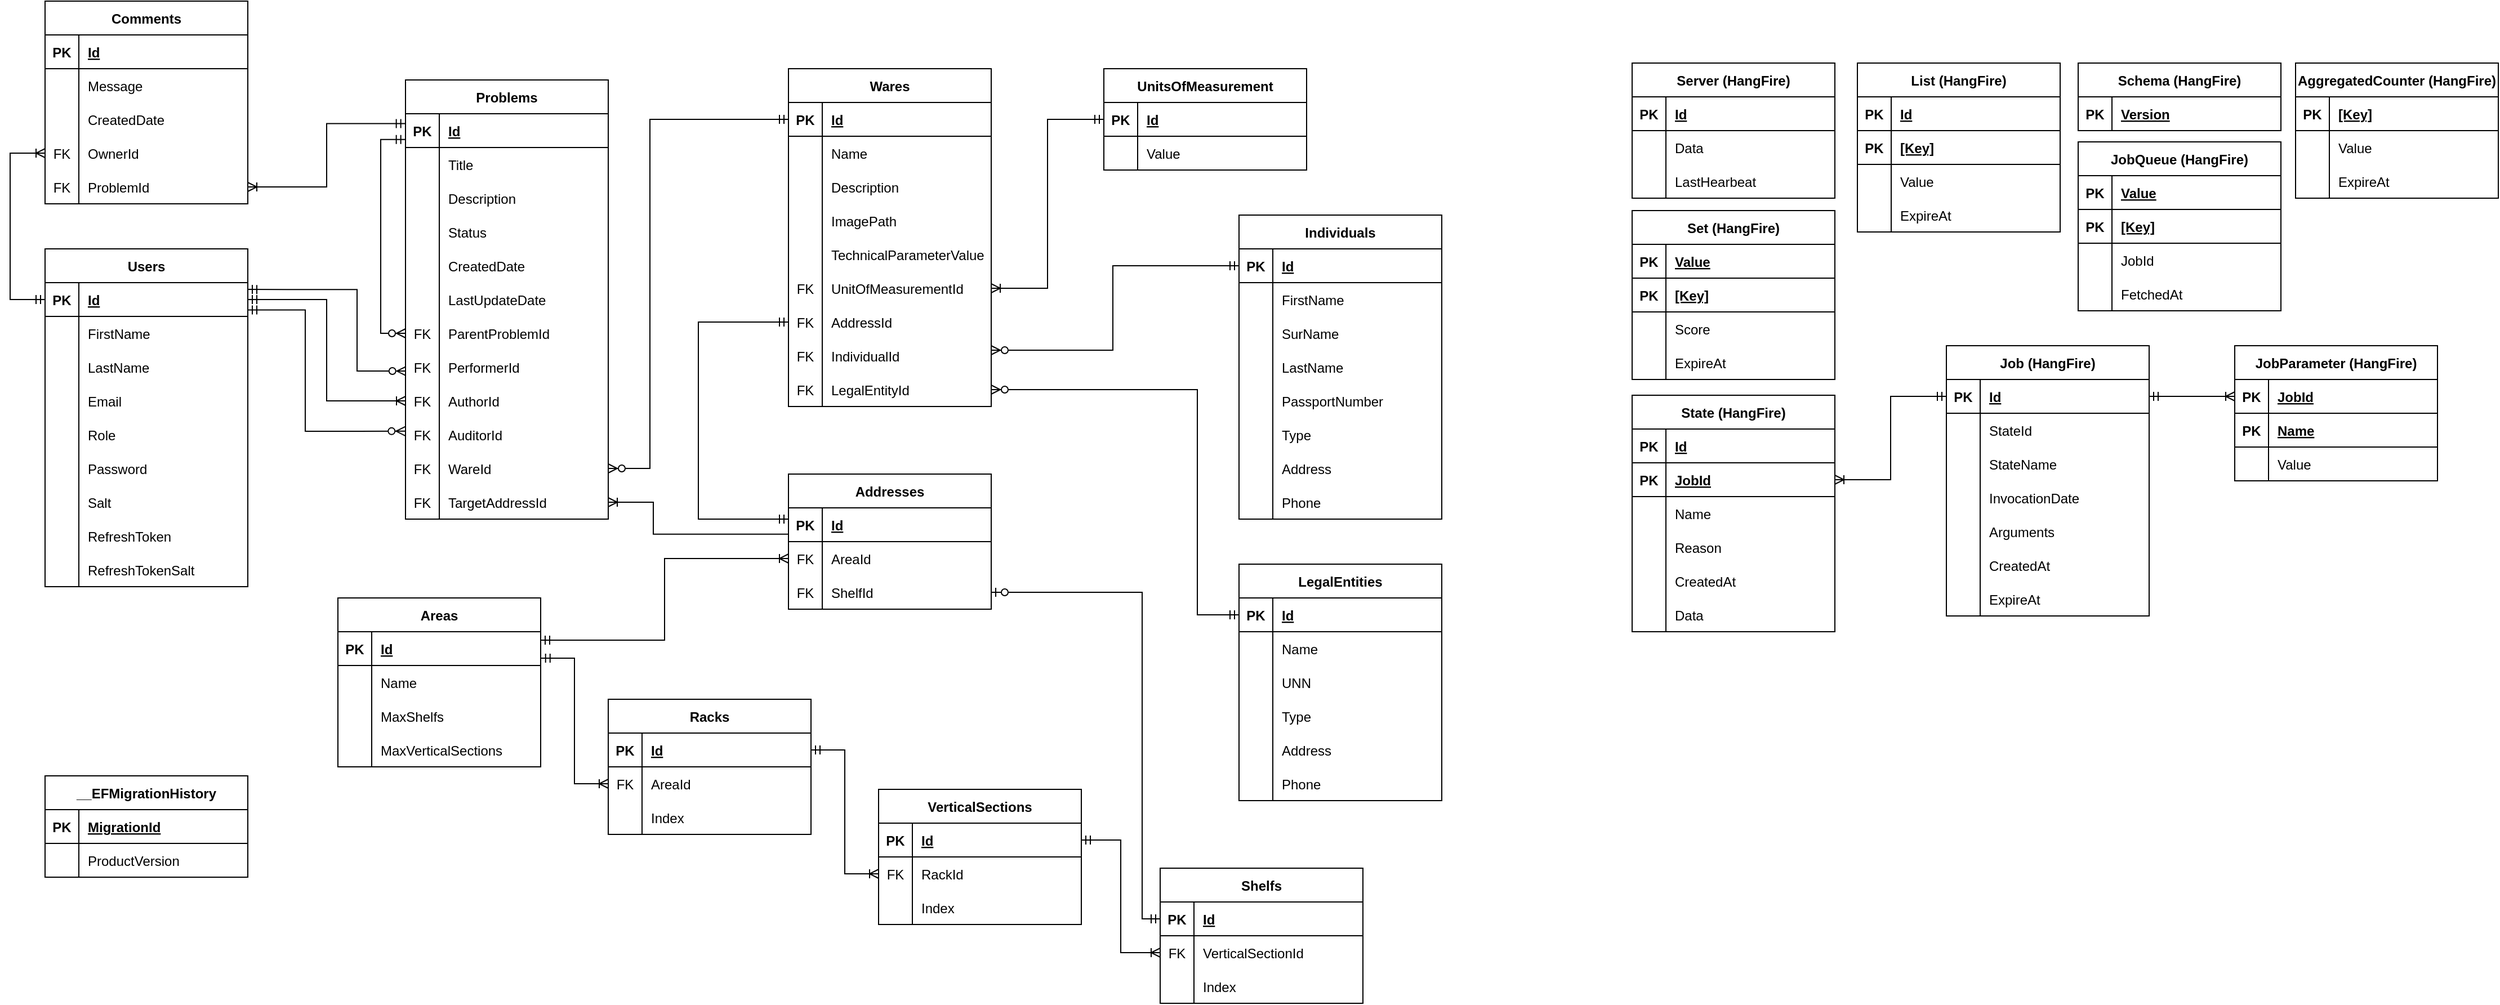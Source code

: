 <mxfile version="21.1.2" type="device">
  <diagram id="JHFAHeu_re22AyXju2-P" name="Страница 1">
    <mxGraphModel dx="913" dy="477" grid="0" gridSize="10" guides="1" tooltips="1" connect="1" arrows="1" fold="1" page="0" pageScale="1" pageWidth="1400" pageHeight="850" math="0" shadow="0">
      <root>
        <mxCell id="0" />
        <mxCell id="1" parent="0" />
        <mxCell id="QiPcxL4z2YmMqNwjhLPZ-1" value="Problems" style="shape=table;startSize=30;container=1;collapsible=1;childLayout=tableLayout;fixedRows=1;rowLines=0;fontStyle=1;align=center;resizeLast=1;" parent="1" vertex="1">
          <mxGeometry x="660" y="170" width="180" height="390" as="geometry" />
        </mxCell>
        <mxCell id="QiPcxL4z2YmMqNwjhLPZ-2" value="" style="shape=tableRow;horizontal=0;startSize=0;swimlaneHead=0;swimlaneBody=0;fillColor=none;collapsible=0;dropTarget=0;points=[[0,0.5],[1,0.5]];portConstraint=eastwest;top=0;left=0;right=0;bottom=1;" parent="QiPcxL4z2YmMqNwjhLPZ-1" vertex="1">
          <mxGeometry y="30" width="180" height="30" as="geometry" />
        </mxCell>
        <mxCell id="QiPcxL4z2YmMqNwjhLPZ-3" value="PK" style="shape=partialRectangle;connectable=0;fillColor=none;top=0;left=0;bottom=0;right=0;fontStyle=1;overflow=hidden;" parent="QiPcxL4z2YmMqNwjhLPZ-2" vertex="1">
          <mxGeometry width="30" height="30" as="geometry">
            <mxRectangle width="30" height="30" as="alternateBounds" />
          </mxGeometry>
        </mxCell>
        <mxCell id="QiPcxL4z2YmMqNwjhLPZ-4" value="Id" style="shape=partialRectangle;connectable=0;fillColor=none;top=0;left=0;bottom=0;right=0;align=left;spacingLeft=6;fontStyle=5;overflow=hidden;" parent="QiPcxL4z2YmMqNwjhLPZ-2" vertex="1">
          <mxGeometry x="30" width="150" height="30" as="geometry">
            <mxRectangle width="150" height="30" as="alternateBounds" />
          </mxGeometry>
        </mxCell>
        <mxCell id="QiPcxL4z2YmMqNwjhLPZ-5" value="" style="shape=tableRow;horizontal=0;startSize=0;swimlaneHead=0;swimlaneBody=0;fillColor=none;collapsible=0;dropTarget=0;points=[[0,0.5],[1,0.5]];portConstraint=eastwest;top=0;left=0;right=0;bottom=0;" parent="QiPcxL4z2YmMqNwjhLPZ-1" vertex="1">
          <mxGeometry y="60" width="180" height="30" as="geometry" />
        </mxCell>
        <mxCell id="QiPcxL4z2YmMqNwjhLPZ-6" value="" style="shape=partialRectangle;connectable=0;fillColor=none;top=0;left=0;bottom=0;right=0;editable=1;overflow=hidden;" parent="QiPcxL4z2YmMqNwjhLPZ-5" vertex="1">
          <mxGeometry width="30" height="30" as="geometry">
            <mxRectangle width="30" height="30" as="alternateBounds" />
          </mxGeometry>
        </mxCell>
        <mxCell id="QiPcxL4z2YmMqNwjhLPZ-7" value="Title" style="shape=partialRectangle;connectable=0;fillColor=none;top=0;left=0;bottom=0;right=0;align=left;spacingLeft=6;overflow=hidden;" parent="QiPcxL4z2YmMqNwjhLPZ-5" vertex="1">
          <mxGeometry x="30" width="150" height="30" as="geometry">
            <mxRectangle width="150" height="30" as="alternateBounds" />
          </mxGeometry>
        </mxCell>
        <mxCell id="QiPcxL4z2YmMqNwjhLPZ-8" value="" style="shape=tableRow;horizontal=0;startSize=0;swimlaneHead=0;swimlaneBody=0;fillColor=none;collapsible=0;dropTarget=0;points=[[0,0.5],[1,0.5]];portConstraint=eastwest;top=0;left=0;right=0;bottom=0;" parent="QiPcxL4z2YmMqNwjhLPZ-1" vertex="1">
          <mxGeometry y="90" width="180" height="30" as="geometry" />
        </mxCell>
        <mxCell id="QiPcxL4z2YmMqNwjhLPZ-9" value="" style="shape=partialRectangle;connectable=0;fillColor=none;top=0;left=0;bottom=0;right=0;editable=1;overflow=hidden;" parent="QiPcxL4z2YmMqNwjhLPZ-8" vertex="1">
          <mxGeometry width="30" height="30" as="geometry">
            <mxRectangle width="30" height="30" as="alternateBounds" />
          </mxGeometry>
        </mxCell>
        <mxCell id="QiPcxL4z2YmMqNwjhLPZ-10" value="Description" style="shape=partialRectangle;connectable=0;fillColor=none;top=0;left=0;bottom=0;right=0;align=left;spacingLeft=6;overflow=hidden;" parent="QiPcxL4z2YmMqNwjhLPZ-8" vertex="1">
          <mxGeometry x="30" width="150" height="30" as="geometry">
            <mxRectangle width="150" height="30" as="alternateBounds" />
          </mxGeometry>
        </mxCell>
        <mxCell id="QiPcxL4z2YmMqNwjhLPZ-11" value="" style="shape=tableRow;horizontal=0;startSize=0;swimlaneHead=0;swimlaneBody=0;fillColor=none;collapsible=0;dropTarget=0;points=[[0,0.5],[1,0.5]];portConstraint=eastwest;top=0;left=0;right=0;bottom=0;" parent="QiPcxL4z2YmMqNwjhLPZ-1" vertex="1">
          <mxGeometry y="120" width="180" height="30" as="geometry" />
        </mxCell>
        <mxCell id="QiPcxL4z2YmMqNwjhLPZ-12" value="" style="shape=partialRectangle;connectable=0;fillColor=none;top=0;left=0;bottom=0;right=0;editable=1;overflow=hidden;" parent="QiPcxL4z2YmMqNwjhLPZ-11" vertex="1">
          <mxGeometry width="30" height="30" as="geometry">
            <mxRectangle width="30" height="30" as="alternateBounds" />
          </mxGeometry>
        </mxCell>
        <mxCell id="QiPcxL4z2YmMqNwjhLPZ-13" value="Status" style="shape=partialRectangle;connectable=0;fillColor=none;top=0;left=0;bottom=0;right=0;align=left;spacingLeft=6;overflow=hidden;" parent="QiPcxL4z2YmMqNwjhLPZ-11" vertex="1">
          <mxGeometry x="30" width="150" height="30" as="geometry">
            <mxRectangle width="150" height="30" as="alternateBounds" />
          </mxGeometry>
        </mxCell>
        <mxCell id="QiPcxL4z2YmMqNwjhLPZ-14" value="" style="shape=tableRow;horizontal=0;startSize=0;swimlaneHead=0;swimlaneBody=0;fillColor=none;collapsible=0;dropTarget=0;points=[[0,0.5],[1,0.5]];portConstraint=eastwest;top=0;left=0;right=0;bottom=0;" parent="QiPcxL4z2YmMqNwjhLPZ-1" vertex="1">
          <mxGeometry y="150" width="180" height="30" as="geometry" />
        </mxCell>
        <mxCell id="QiPcxL4z2YmMqNwjhLPZ-15" value="" style="shape=partialRectangle;connectable=0;fillColor=none;top=0;left=0;bottom=0;right=0;editable=1;overflow=hidden;" parent="QiPcxL4z2YmMqNwjhLPZ-14" vertex="1">
          <mxGeometry width="30" height="30" as="geometry">
            <mxRectangle width="30" height="30" as="alternateBounds" />
          </mxGeometry>
        </mxCell>
        <mxCell id="QiPcxL4z2YmMqNwjhLPZ-16" value="CreatedDate" style="shape=partialRectangle;connectable=0;fillColor=none;top=0;left=0;bottom=0;right=0;align=left;spacingLeft=6;overflow=hidden;" parent="QiPcxL4z2YmMqNwjhLPZ-14" vertex="1">
          <mxGeometry x="30" width="150" height="30" as="geometry">
            <mxRectangle width="150" height="30" as="alternateBounds" />
          </mxGeometry>
        </mxCell>
        <mxCell id="QiPcxL4z2YmMqNwjhLPZ-17" value="" style="shape=tableRow;horizontal=0;startSize=0;swimlaneHead=0;swimlaneBody=0;fillColor=none;collapsible=0;dropTarget=0;points=[[0,0.5],[1,0.5]];portConstraint=eastwest;top=0;left=0;right=0;bottom=0;" parent="QiPcxL4z2YmMqNwjhLPZ-1" vertex="1">
          <mxGeometry y="180" width="180" height="30" as="geometry" />
        </mxCell>
        <mxCell id="QiPcxL4z2YmMqNwjhLPZ-18" value="" style="shape=partialRectangle;connectable=0;fillColor=none;top=0;left=0;bottom=0;right=0;editable=1;overflow=hidden;" parent="QiPcxL4z2YmMqNwjhLPZ-17" vertex="1">
          <mxGeometry width="30" height="30" as="geometry">
            <mxRectangle width="30" height="30" as="alternateBounds" />
          </mxGeometry>
        </mxCell>
        <mxCell id="QiPcxL4z2YmMqNwjhLPZ-19" value="LastUpdateDate" style="shape=partialRectangle;connectable=0;fillColor=none;top=0;left=0;bottom=0;right=0;align=left;spacingLeft=6;overflow=hidden;" parent="QiPcxL4z2YmMqNwjhLPZ-17" vertex="1">
          <mxGeometry x="30" width="150" height="30" as="geometry">
            <mxRectangle width="150" height="30" as="alternateBounds" />
          </mxGeometry>
        </mxCell>
        <mxCell id="QiPcxL4z2YmMqNwjhLPZ-20" value="" style="shape=tableRow;horizontal=0;startSize=0;swimlaneHead=0;swimlaneBody=0;fillColor=none;collapsible=0;dropTarget=0;points=[[0,0.5],[1,0.5]];portConstraint=eastwest;top=0;left=0;right=0;bottom=0;" parent="QiPcxL4z2YmMqNwjhLPZ-1" vertex="1">
          <mxGeometry y="210" width="180" height="30" as="geometry" />
        </mxCell>
        <mxCell id="QiPcxL4z2YmMqNwjhLPZ-21" value="FK" style="shape=partialRectangle;connectable=0;fillColor=none;top=0;left=0;bottom=0;right=0;editable=1;overflow=hidden;" parent="QiPcxL4z2YmMqNwjhLPZ-20" vertex="1">
          <mxGeometry width="30" height="30" as="geometry">
            <mxRectangle width="30" height="30" as="alternateBounds" />
          </mxGeometry>
        </mxCell>
        <mxCell id="QiPcxL4z2YmMqNwjhLPZ-22" value="ParentProblemId" style="shape=partialRectangle;connectable=0;fillColor=none;top=0;left=0;bottom=0;right=0;align=left;spacingLeft=6;overflow=hidden;" parent="QiPcxL4z2YmMqNwjhLPZ-20" vertex="1">
          <mxGeometry x="30" width="150" height="30" as="geometry">
            <mxRectangle width="150" height="30" as="alternateBounds" />
          </mxGeometry>
        </mxCell>
        <mxCell id="QiPcxL4z2YmMqNwjhLPZ-23" value="" style="shape=tableRow;horizontal=0;startSize=0;swimlaneHead=0;swimlaneBody=0;fillColor=none;collapsible=0;dropTarget=0;points=[[0,0.5],[1,0.5]];portConstraint=eastwest;top=0;left=0;right=0;bottom=0;" parent="QiPcxL4z2YmMqNwjhLPZ-1" vertex="1">
          <mxGeometry y="240" width="180" height="30" as="geometry" />
        </mxCell>
        <mxCell id="QiPcxL4z2YmMqNwjhLPZ-24" value="FK" style="shape=partialRectangle;connectable=0;fillColor=none;top=0;left=0;bottom=0;right=0;editable=1;overflow=hidden;" parent="QiPcxL4z2YmMqNwjhLPZ-23" vertex="1">
          <mxGeometry width="30" height="30" as="geometry">
            <mxRectangle width="30" height="30" as="alternateBounds" />
          </mxGeometry>
        </mxCell>
        <mxCell id="QiPcxL4z2YmMqNwjhLPZ-25" value="PerformerId" style="shape=partialRectangle;connectable=0;fillColor=none;top=0;left=0;bottom=0;right=0;align=left;spacingLeft=6;overflow=hidden;" parent="QiPcxL4z2YmMqNwjhLPZ-23" vertex="1">
          <mxGeometry x="30" width="150" height="30" as="geometry">
            <mxRectangle width="150" height="30" as="alternateBounds" />
          </mxGeometry>
        </mxCell>
        <mxCell id="QiPcxL4z2YmMqNwjhLPZ-26" value="" style="shape=tableRow;horizontal=0;startSize=0;swimlaneHead=0;swimlaneBody=0;fillColor=none;collapsible=0;dropTarget=0;points=[[0,0.5],[1,0.5]];portConstraint=eastwest;top=0;left=0;right=0;bottom=0;" parent="QiPcxL4z2YmMqNwjhLPZ-1" vertex="1">
          <mxGeometry y="270" width="180" height="30" as="geometry" />
        </mxCell>
        <mxCell id="QiPcxL4z2YmMqNwjhLPZ-27" value="FK" style="shape=partialRectangle;connectable=0;fillColor=none;top=0;left=0;bottom=0;right=0;editable=1;overflow=hidden;" parent="QiPcxL4z2YmMqNwjhLPZ-26" vertex="1">
          <mxGeometry width="30" height="30" as="geometry">
            <mxRectangle width="30" height="30" as="alternateBounds" />
          </mxGeometry>
        </mxCell>
        <mxCell id="QiPcxL4z2YmMqNwjhLPZ-28" value="AuthorId" style="shape=partialRectangle;connectable=0;fillColor=none;top=0;left=0;bottom=0;right=0;align=left;spacingLeft=6;overflow=hidden;" parent="QiPcxL4z2YmMqNwjhLPZ-26" vertex="1">
          <mxGeometry x="30" width="150" height="30" as="geometry">
            <mxRectangle width="150" height="30" as="alternateBounds" />
          </mxGeometry>
        </mxCell>
        <mxCell id="QiPcxL4z2YmMqNwjhLPZ-29" value="" style="shape=tableRow;horizontal=0;startSize=0;swimlaneHead=0;swimlaneBody=0;fillColor=none;collapsible=0;dropTarget=0;points=[[0,0.5],[1,0.5]];portConstraint=eastwest;top=0;left=0;right=0;bottom=0;" parent="QiPcxL4z2YmMqNwjhLPZ-1" vertex="1">
          <mxGeometry y="300" width="180" height="30" as="geometry" />
        </mxCell>
        <mxCell id="QiPcxL4z2YmMqNwjhLPZ-30" value="FK" style="shape=partialRectangle;connectable=0;fillColor=none;top=0;left=0;bottom=0;right=0;editable=1;overflow=hidden;" parent="QiPcxL4z2YmMqNwjhLPZ-29" vertex="1">
          <mxGeometry width="30" height="30" as="geometry">
            <mxRectangle width="30" height="30" as="alternateBounds" />
          </mxGeometry>
        </mxCell>
        <mxCell id="QiPcxL4z2YmMqNwjhLPZ-31" value="AuditorId" style="shape=partialRectangle;connectable=0;fillColor=none;top=0;left=0;bottom=0;right=0;align=left;spacingLeft=6;overflow=hidden;" parent="QiPcxL4z2YmMqNwjhLPZ-29" vertex="1">
          <mxGeometry x="30" width="150" height="30" as="geometry">
            <mxRectangle width="150" height="30" as="alternateBounds" />
          </mxGeometry>
        </mxCell>
        <mxCell id="QiPcxL4z2YmMqNwjhLPZ-32" value="" style="shape=tableRow;horizontal=0;startSize=0;swimlaneHead=0;swimlaneBody=0;fillColor=none;collapsible=0;dropTarget=0;points=[[0,0.5],[1,0.5]];portConstraint=eastwest;top=0;left=0;right=0;bottom=0;" parent="QiPcxL4z2YmMqNwjhLPZ-1" vertex="1">
          <mxGeometry y="330" width="180" height="30" as="geometry" />
        </mxCell>
        <mxCell id="QiPcxL4z2YmMqNwjhLPZ-33" value="FK" style="shape=partialRectangle;connectable=0;fillColor=none;top=0;left=0;bottom=0;right=0;editable=1;overflow=hidden;" parent="QiPcxL4z2YmMqNwjhLPZ-32" vertex="1">
          <mxGeometry width="30" height="30" as="geometry">
            <mxRectangle width="30" height="30" as="alternateBounds" />
          </mxGeometry>
        </mxCell>
        <mxCell id="QiPcxL4z2YmMqNwjhLPZ-34" value="WareId" style="shape=partialRectangle;connectable=0;fillColor=none;top=0;left=0;bottom=0;right=0;align=left;spacingLeft=6;overflow=hidden;" parent="QiPcxL4z2YmMqNwjhLPZ-32" vertex="1">
          <mxGeometry x="30" width="150" height="30" as="geometry">
            <mxRectangle width="150" height="30" as="alternateBounds" />
          </mxGeometry>
        </mxCell>
        <mxCell id="QiPcxL4z2YmMqNwjhLPZ-35" value="" style="shape=tableRow;horizontal=0;startSize=0;swimlaneHead=0;swimlaneBody=0;fillColor=none;collapsible=0;dropTarget=0;points=[[0,0.5],[1,0.5]];portConstraint=eastwest;top=0;left=0;right=0;bottom=0;" parent="QiPcxL4z2YmMqNwjhLPZ-1" vertex="1">
          <mxGeometry y="360" width="180" height="30" as="geometry" />
        </mxCell>
        <mxCell id="QiPcxL4z2YmMqNwjhLPZ-36" value="FK" style="shape=partialRectangle;connectable=0;fillColor=none;top=0;left=0;bottom=0;right=0;editable=1;overflow=hidden;" parent="QiPcxL4z2YmMqNwjhLPZ-35" vertex="1">
          <mxGeometry width="30" height="30" as="geometry">
            <mxRectangle width="30" height="30" as="alternateBounds" />
          </mxGeometry>
        </mxCell>
        <mxCell id="QiPcxL4z2YmMqNwjhLPZ-37" value="TargetAddressId" style="shape=partialRectangle;connectable=0;fillColor=none;top=0;left=0;bottom=0;right=0;align=left;spacingLeft=6;overflow=hidden;" parent="QiPcxL4z2YmMqNwjhLPZ-35" vertex="1">
          <mxGeometry x="30" width="150" height="30" as="geometry">
            <mxRectangle width="150" height="30" as="alternateBounds" />
          </mxGeometry>
        </mxCell>
        <mxCell id="1HubgALI7Z3Be67TQ77Q-3" value="" style="edgeStyle=orthogonalEdgeStyle;fontSize=12;html=1;endArrow=ERzeroToMany;startArrow=ERmandOne;rounded=0;entryX=0;entryY=0.5;entryDx=0;entryDy=0;exitX=-0.001;exitY=0.764;exitDx=0;exitDy=0;exitPerimeter=0;" edge="1" parent="QiPcxL4z2YmMqNwjhLPZ-1" source="QiPcxL4z2YmMqNwjhLPZ-2" target="QiPcxL4z2YmMqNwjhLPZ-20">
          <mxGeometry width="100" height="100" relative="1" as="geometry">
            <mxPoint x="-55" y="80" as="sourcePoint" />
            <mxPoint x="-9" y="-73" as="targetPoint" />
            <Array as="points">
              <mxPoint x="-22" y="53" />
              <mxPoint x="-22" y="225" />
            </Array>
          </mxGeometry>
        </mxCell>
        <mxCell id="QiPcxL4z2YmMqNwjhLPZ-38" value="Addresses" style="shape=table;startSize=30;container=1;collapsible=1;childLayout=tableLayout;fixedRows=1;rowLines=0;fontStyle=1;align=center;resizeLast=1;" parent="1" vertex="1">
          <mxGeometry x="1000" y="520" width="180" height="120" as="geometry" />
        </mxCell>
        <mxCell id="QiPcxL4z2YmMqNwjhLPZ-39" value="" style="shape=tableRow;horizontal=0;startSize=0;swimlaneHead=0;swimlaneBody=0;fillColor=none;collapsible=0;dropTarget=0;points=[[0,0.5],[1,0.5]];portConstraint=eastwest;top=0;left=0;right=0;bottom=1;" parent="QiPcxL4z2YmMqNwjhLPZ-38" vertex="1">
          <mxGeometry y="30" width="180" height="30" as="geometry" />
        </mxCell>
        <mxCell id="QiPcxL4z2YmMqNwjhLPZ-40" value="PK" style="shape=partialRectangle;connectable=0;fillColor=none;top=0;left=0;bottom=0;right=0;fontStyle=1;overflow=hidden;" parent="QiPcxL4z2YmMqNwjhLPZ-39" vertex="1">
          <mxGeometry width="30" height="30" as="geometry">
            <mxRectangle width="30" height="30" as="alternateBounds" />
          </mxGeometry>
        </mxCell>
        <mxCell id="QiPcxL4z2YmMqNwjhLPZ-41" value="Id" style="shape=partialRectangle;connectable=0;fillColor=none;top=0;left=0;bottom=0;right=0;align=left;spacingLeft=6;fontStyle=5;overflow=hidden;" parent="QiPcxL4z2YmMqNwjhLPZ-39" vertex="1">
          <mxGeometry x="30" width="150" height="30" as="geometry">
            <mxRectangle width="150" height="30" as="alternateBounds" />
          </mxGeometry>
        </mxCell>
        <mxCell id="QiPcxL4z2YmMqNwjhLPZ-42" value="" style="shape=tableRow;horizontal=0;startSize=0;swimlaneHead=0;swimlaneBody=0;fillColor=none;collapsible=0;dropTarget=0;points=[[0,0.5],[1,0.5]];portConstraint=eastwest;top=0;left=0;right=0;bottom=0;" parent="QiPcxL4z2YmMqNwjhLPZ-38" vertex="1">
          <mxGeometry y="60" width="180" height="30" as="geometry" />
        </mxCell>
        <mxCell id="QiPcxL4z2YmMqNwjhLPZ-43" value="FK" style="shape=partialRectangle;connectable=0;fillColor=none;top=0;left=0;bottom=0;right=0;editable=1;overflow=hidden;" parent="QiPcxL4z2YmMqNwjhLPZ-42" vertex="1">
          <mxGeometry width="30" height="30" as="geometry">
            <mxRectangle width="30" height="30" as="alternateBounds" />
          </mxGeometry>
        </mxCell>
        <mxCell id="QiPcxL4z2YmMqNwjhLPZ-44" value="AreaId" style="shape=partialRectangle;connectable=0;fillColor=none;top=0;left=0;bottom=0;right=0;align=left;spacingLeft=6;overflow=hidden;" parent="QiPcxL4z2YmMqNwjhLPZ-42" vertex="1">
          <mxGeometry x="30" width="150" height="30" as="geometry">
            <mxRectangle width="150" height="30" as="alternateBounds" />
          </mxGeometry>
        </mxCell>
        <mxCell id="QiPcxL4z2YmMqNwjhLPZ-45" value="" style="shape=tableRow;horizontal=0;startSize=0;swimlaneHead=0;swimlaneBody=0;fillColor=none;collapsible=0;dropTarget=0;points=[[0,0.5],[1,0.5]];portConstraint=eastwest;top=0;left=0;right=0;bottom=0;" parent="QiPcxL4z2YmMqNwjhLPZ-38" vertex="1">
          <mxGeometry y="90" width="180" height="30" as="geometry" />
        </mxCell>
        <mxCell id="QiPcxL4z2YmMqNwjhLPZ-46" value="FK" style="shape=partialRectangle;connectable=0;fillColor=none;top=0;left=0;bottom=0;right=0;editable=1;overflow=hidden;" parent="QiPcxL4z2YmMqNwjhLPZ-45" vertex="1">
          <mxGeometry width="30" height="30" as="geometry">
            <mxRectangle width="30" height="30" as="alternateBounds" />
          </mxGeometry>
        </mxCell>
        <mxCell id="QiPcxL4z2YmMqNwjhLPZ-47" value="ShelfId" style="shape=partialRectangle;connectable=0;fillColor=none;top=0;left=0;bottom=0;right=0;align=left;spacingLeft=6;overflow=hidden;" parent="QiPcxL4z2YmMqNwjhLPZ-45" vertex="1">
          <mxGeometry x="30" width="150" height="30" as="geometry">
            <mxRectangle width="150" height="30" as="alternateBounds" />
          </mxGeometry>
        </mxCell>
        <mxCell id="QiPcxL4z2YmMqNwjhLPZ-54" value="Shelfs" style="shape=table;startSize=30;container=1;collapsible=1;childLayout=tableLayout;fixedRows=1;rowLines=0;fontStyle=1;align=center;resizeLast=1;" parent="1" vertex="1">
          <mxGeometry x="1330" y="870" width="180" height="120" as="geometry" />
        </mxCell>
        <mxCell id="QiPcxL4z2YmMqNwjhLPZ-55" value="" style="shape=tableRow;horizontal=0;startSize=0;swimlaneHead=0;swimlaneBody=0;fillColor=none;collapsible=0;dropTarget=0;points=[[0,0.5],[1,0.5]];portConstraint=eastwest;top=0;left=0;right=0;bottom=1;" parent="QiPcxL4z2YmMqNwjhLPZ-54" vertex="1">
          <mxGeometry y="30" width="180" height="30" as="geometry" />
        </mxCell>
        <mxCell id="QiPcxL4z2YmMqNwjhLPZ-56" value="PK" style="shape=partialRectangle;connectable=0;fillColor=none;top=0;left=0;bottom=0;right=0;fontStyle=1;overflow=hidden;" parent="QiPcxL4z2YmMqNwjhLPZ-55" vertex="1">
          <mxGeometry width="30" height="30" as="geometry">
            <mxRectangle width="30" height="30" as="alternateBounds" />
          </mxGeometry>
        </mxCell>
        <mxCell id="QiPcxL4z2YmMqNwjhLPZ-57" value="Id" style="shape=partialRectangle;connectable=0;fillColor=none;top=0;left=0;bottom=0;right=0;align=left;spacingLeft=6;fontStyle=5;overflow=hidden;" parent="QiPcxL4z2YmMqNwjhLPZ-55" vertex="1">
          <mxGeometry x="30" width="150" height="30" as="geometry">
            <mxRectangle width="150" height="30" as="alternateBounds" />
          </mxGeometry>
        </mxCell>
        <mxCell id="QiPcxL4z2YmMqNwjhLPZ-58" value="" style="shape=tableRow;horizontal=0;startSize=0;swimlaneHead=0;swimlaneBody=0;fillColor=none;collapsible=0;dropTarget=0;points=[[0,0.5],[1,0.5]];portConstraint=eastwest;top=0;left=0;right=0;bottom=0;" parent="QiPcxL4z2YmMqNwjhLPZ-54" vertex="1">
          <mxGeometry y="60" width="180" height="30" as="geometry" />
        </mxCell>
        <mxCell id="QiPcxL4z2YmMqNwjhLPZ-59" value="FK" style="shape=partialRectangle;connectable=0;fillColor=none;top=0;left=0;bottom=0;right=0;editable=1;overflow=hidden;" parent="QiPcxL4z2YmMqNwjhLPZ-58" vertex="1">
          <mxGeometry width="30" height="30" as="geometry">
            <mxRectangle width="30" height="30" as="alternateBounds" />
          </mxGeometry>
        </mxCell>
        <mxCell id="QiPcxL4z2YmMqNwjhLPZ-60" value="VerticalSectionId" style="shape=partialRectangle;connectable=0;fillColor=none;top=0;left=0;bottom=0;right=0;align=left;spacingLeft=6;overflow=hidden;" parent="QiPcxL4z2YmMqNwjhLPZ-58" vertex="1">
          <mxGeometry x="30" width="150" height="30" as="geometry">
            <mxRectangle width="150" height="30" as="alternateBounds" />
          </mxGeometry>
        </mxCell>
        <mxCell id="QiPcxL4z2YmMqNwjhLPZ-61" value="" style="shape=tableRow;horizontal=0;startSize=0;swimlaneHead=0;swimlaneBody=0;fillColor=none;collapsible=0;dropTarget=0;points=[[0,0.5],[1,0.5]];portConstraint=eastwest;top=0;left=0;right=0;bottom=0;" parent="QiPcxL4z2YmMqNwjhLPZ-54" vertex="1">
          <mxGeometry y="90" width="180" height="30" as="geometry" />
        </mxCell>
        <mxCell id="QiPcxL4z2YmMqNwjhLPZ-62" value="" style="shape=partialRectangle;connectable=0;fillColor=none;top=0;left=0;bottom=0;right=0;editable=1;overflow=hidden;" parent="QiPcxL4z2YmMqNwjhLPZ-61" vertex="1">
          <mxGeometry width="30" height="30" as="geometry">
            <mxRectangle width="30" height="30" as="alternateBounds" />
          </mxGeometry>
        </mxCell>
        <mxCell id="QiPcxL4z2YmMqNwjhLPZ-63" value="Index" style="shape=partialRectangle;connectable=0;fillColor=none;top=0;left=0;bottom=0;right=0;align=left;spacingLeft=6;overflow=hidden;" parent="QiPcxL4z2YmMqNwjhLPZ-61" vertex="1">
          <mxGeometry x="30" width="150" height="30" as="geometry">
            <mxRectangle width="150" height="30" as="alternateBounds" />
          </mxGeometry>
        </mxCell>
        <mxCell id="QiPcxL4z2YmMqNwjhLPZ-64" value="VerticalSections" style="shape=table;startSize=30;container=1;collapsible=1;childLayout=tableLayout;fixedRows=1;rowLines=0;fontStyle=1;align=center;resizeLast=1;" parent="1" vertex="1">
          <mxGeometry x="1080" y="800" width="180" height="120" as="geometry" />
        </mxCell>
        <mxCell id="QiPcxL4z2YmMqNwjhLPZ-65" value="" style="shape=tableRow;horizontal=0;startSize=0;swimlaneHead=0;swimlaneBody=0;fillColor=none;collapsible=0;dropTarget=0;points=[[0,0.5],[1,0.5]];portConstraint=eastwest;top=0;left=0;right=0;bottom=1;" parent="QiPcxL4z2YmMqNwjhLPZ-64" vertex="1">
          <mxGeometry y="30" width="180" height="30" as="geometry" />
        </mxCell>
        <mxCell id="QiPcxL4z2YmMqNwjhLPZ-66" value="PK" style="shape=partialRectangle;connectable=0;fillColor=none;top=0;left=0;bottom=0;right=0;fontStyle=1;overflow=hidden;" parent="QiPcxL4z2YmMqNwjhLPZ-65" vertex="1">
          <mxGeometry width="30" height="30" as="geometry">
            <mxRectangle width="30" height="30" as="alternateBounds" />
          </mxGeometry>
        </mxCell>
        <mxCell id="QiPcxL4z2YmMqNwjhLPZ-67" value="Id" style="shape=partialRectangle;connectable=0;fillColor=none;top=0;left=0;bottom=0;right=0;align=left;spacingLeft=6;fontStyle=5;overflow=hidden;" parent="QiPcxL4z2YmMqNwjhLPZ-65" vertex="1">
          <mxGeometry x="30" width="150" height="30" as="geometry">
            <mxRectangle width="150" height="30" as="alternateBounds" />
          </mxGeometry>
        </mxCell>
        <mxCell id="QiPcxL4z2YmMqNwjhLPZ-68" value="" style="shape=tableRow;horizontal=0;startSize=0;swimlaneHead=0;swimlaneBody=0;fillColor=none;collapsible=0;dropTarget=0;points=[[0,0.5],[1,0.5]];portConstraint=eastwest;top=0;left=0;right=0;bottom=0;" parent="QiPcxL4z2YmMqNwjhLPZ-64" vertex="1">
          <mxGeometry y="60" width="180" height="30" as="geometry" />
        </mxCell>
        <mxCell id="QiPcxL4z2YmMqNwjhLPZ-69" value="FK" style="shape=partialRectangle;connectable=0;fillColor=none;top=0;left=0;bottom=0;right=0;editable=1;overflow=hidden;" parent="QiPcxL4z2YmMqNwjhLPZ-68" vertex="1">
          <mxGeometry width="30" height="30" as="geometry">
            <mxRectangle width="30" height="30" as="alternateBounds" />
          </mxGeometry>
        </mxCell>
        <mxCell id="QiPcxL4z2YmMqNwjhLPZ-70" value="RackId" style="shape=partialRectangle;connectable=0;fillColor=none;top=0;left=0;bottom=0;right=0;align=left;spacingLeft=6;overflow=hidden;" parent="QiPcxL4z2YmMqNwjhLPZ-68" vertex="1">
          <mxGeometry x="30" width="150" height="30" as="geometry">
            <mxRectangle width="150" height="30" as="alternateBounds" />
          </mxGeometry>
        </mxCell>
        <mxCell id="QiPcxL4z2YmMqNwjhLPZ-71" value="" style="shape=tableRow;horizontal=0;startSize=0;swimlaneHead=0;swimlaneBody=0;fillColor=none;collapsible=0;dropTarget=0;points=[[0,0.5],[1,0.5]];portConstraint=eastwest;top=0;left=0;right=0;bottom=0;" parent="QiPcxL4z2YmMqNwjhLPZ-64" vertex="1">
          <mxGeometry y="90" width="180" height="30" as="geometry" />
        </mxCell>
        <mxCell id="QiPcxL4z2YmMqNwjhLPZ-72" value="" style="shape=partialRectangle;connectable=0;fillColor=none;top=0;left=0;bottom=0;right=0;editable=1;overflow=hidden;" parent="QiPcxL4z2YmMqNwjhLPZ-71" vertex="1">
          <mxGeometry width="30" height="30" as="geometry">
            <mxRectangle width="30" height="30" as="alternateBounds" />
          </mxGeometry>
        </mxCell>
        <mxCell id="QiPcxL4z2YmMqNwjhLPZ-73" value="Index" style="shape=partialRectangle;connectable=0;fillColor=none;top=0;left=0;bottom=0;right=0;align=left;spacingLeft=6;overflow=hidden;" parent="QiPcxL4z2YmMqNwjhLPZ-71" vertex="1">
          <mxGeometry x="30" width="150" height="30" as="geometry">
            <mxRectangle width="150" height="30" as="alternateBounds" />
          </mxGeometry>
        </mxCell>
        <mxCell id="QiPcxL4z2YmMqNwjhLPZ-74" value="Racks" style="shape=table;startSize=30;container=1;collapsible=1;childLayout=tableLayout;fixedRows=1;rowLines=0;fontStyle=1;align=center;resizeLast=1;" parent="1" vertex="1">
          <mxGeometry x="840" y="720" width="180" height="120" as="geometry" />
        </mxCell>
        <mxCell id="QiPcxL4z2YmMqNwjhLPZ-75" value="" style="shape=tableRow;horizontal=0;startSize=0;swimlaneHead=0;swimlaneBody=0;fillColor=none;collapsible=0;dropTarget=0;points=[[0,0.5],[1,0.5]];portConstraint=eastwest;top=0;left=0;right=0;bottom=1;" parent="QiPcxL4z2YmMqNwjhLPZ-74" vertex="1">
          <mxGeometry y="30" width="180" height="30" as="geometry" />
        </mxCell>
        <mxCell id="QiPcxL4z2YmMqNwjhLPZ-76" value="PK" style="shape=partialRectangle;connectable=0;fillColor=none;top=0;left=0;bottom=0;right=0;fontStyle=1;overflow=hidden;" parent="QiPcxL4z2YmMqNwjhLPZ-75" vertex="1">
          <mxGeometry width="30" height="30" as="geometry">
            <mxRectangle width="30" height="30" as="alternateBounds" />
          </mxGeometry>
        </mxCell>
        <mxCell id="QiPcxL4z2YmMqNwjhLPZ-77" value="Id" style="shape=partialRectangle;connectable=0;fillColor=none;top=0;left=0;bottom=0;right=0;align=left;spacingLeft=6;fontStyle=5;overflow=hidden;" parent="QiPcxL4z2YmMqNwjhLPZ-75" vertex="1">
          <mxGeometry x="30" width="150" height="30" as="geometry">
            <mxRectangle width="150" height="30" as="alternateBounds" />
          </mxGeometry>
        </mxCell>
        <mxCell id="QiPcxL4z2YmMqNwjhLPZ-78" value="" style="shape=tableRow;horizontal=0;startSize=0;swimlaneHead=0;swimlaneBody=0;fillColor=none;collapsible=0;dropTarget=0;points=[[0,0.5],[1,0.5]];portConstraint=eastwest;top=0;left=0;right=0;bottom=0;" parent="QiPcxL4z2YmMqNwjhLPZ-74" vertex="1">
          <mxGeometry y="60" width="180" height="30" as="geometry" />
        </mxCell>
        <mxCell id="QiPcxL4z2YmMqNwjhLPZ-79" value="FK" style="shape=partialRectangle;connectable=0;fillColor=none;top=0;left=0;bottom=0;right=0;editable=1;overflow=hidden;" parent="QiPcxL4z2YmMqNwjhLPZ-78" vertex="1">
          <mxGeometry width="30" height="30" as="geometry">
            <mxRectangle width="30" height="30" as="alternateBounds" />
          </mxGeometry>
        </mxCell>
        <mxCell id="QiPcxL4z2YmMqNwjhLPZ-80" value="AreaId" style="shape=partialRectangle;connectable=0;fillColor=none;top=0;left=0;bottom=0;right=0;align=left;spacingLeft=6;overflow=hidden;" parent="QiPcxL4z2YmMqNwjhLPZ-78" vertex="1">
          <mxGeometry x="30" width="150" height="30" as="geometry">
            <mxRectangle width="150" height="30" as="alternateBounds" />
          </mxGeometry>
        </mxCell>
        <mxCell id="QiPcxL4z2YmMqNwjhLPZ-81" value="" style="shape=tableRow;horizontal=0;startSize=0;swimlaneHead=0;swimlaneBody=0;fillColor=none;collapsible=0;dropTarget=0;points=[[0,0.5],[1,0.5]];portConstraint=eastwest;top=0;left=0;right=0;bottom=0;" parent="QiPcxL4z2YmMqNwjhLPZ-74" vertex="1">
          <mxGeometry y="90" width="180" height="30" as="geometry" />
        </mxCell>
        <mxCell id="QiPcxL4z2YmMqNwjhLPZ-82" value="" style="shape=partialRectangle;connectable=0;fillColor=none;top=0;left=0;bottom=0;right=0;editable=1;overflow=hidden;" parent="QiPcxL4z2YmMqNwjhLPZ-81" vertex="1">
          <mxGeometry width="30" height="30" as="geometry">
            <mxRectangle width="30" height="30" as="alternateBounds" />
          </mxGeometry>
        </mxCell>
        <mxCell id="QiPcxL4z2YmMqNwjhLPZ-83" value="Index" style="shape=partialRectangle;connectable=0;fillColor=none;top=0;left=0;bottom=0;right=0;align=left;spacingLeft=6;overflow=hidden;" parent="QiPcxL4z2YmMqNwjhLPZ-81" vertex="1">
          <mxGeometry x="30" width="150" height="30" as="geometry">
            <mxRectangle width="150" height="30" as="alternateBounds" />
          </mxGeometry>
        </mxCell>
        <mxCell id="QiPcxL4z2YmMqNwjhLPZ-84" value="Areas" style="shape=table;startSize=30;container=1;collapsible=1;childLayout=tableLayout;fixedRows=1;rowLines=0;fontStyle=1;align=center;resizeLast=1;" parent="1" vertex="1">
          <mxGeometry x="600" y="630" width="180" height="150" as="geometry" />
        </mxCell>
        <mxCell id="QiPcxL4z2YmMqNwjhLPZ-85" value="" style="shape=tableRow;horizontal=0;startSize=0;swimlaneHead=0;swimlaneBody=0;fillColor=none;collapsible=0;dropTarget=0;points=[[0,0.5],[1,0.5]];portConstraint=eastwest;top=0;left=0;right=0;bottom=1;" parent="QiPcxL4z2YmMqNwjhLPZ-84" vertex="1">
          <mxGeometry y="30" width="180" height="30" as="geometry" />
        </mxCell>
        <mxCell id="QiPcxL4z2YmMqNwjhLPZ-86" value="PK" style="shape=partialRectangle;connectable=0;fillColor=none;top=0;left=0;bottom=0;right=0;fontStyle=1;overflow=hidden;" parent="QiPcxL4z2YmMqNwjhLPZ-85" vertex="1">
          <mxGeometry width="30" height="30" as="geometry">
            <mxRectangle width="30" height="30" as="alternateBounds" />
          </mxGeometry>
        </mxCell>
        <mxCell id="QiPcxL4z2YmMqNwjhLPZ-87" value="Id" style="shape=partialRectangle;connectable=0;fillColor=none;top=0;left=0;bottom=0;right=0;align=left;spacingLeft=6;fontStyle=5;overflow=hidden;" parent="QiPcxL4z2YmMqNwjhLPZ-85" vertex="1">
          <mxGeometry x="30" width="150" height="30" as="geometry">
            <mxRectangle width="150" height="30" as="alternateBounds" />
          </mxGeometry>
        </mxCell>
        <mxCell id="QiPcxL4z2YmMqNwjhLPZ-88" value="" style="shape=tableRow;horizontal=0;startSize=0;swimlaneHead=0;swimlaneBody=0;fillColor=none;collapsible=0;dropTarget=0;points=[[0,0.5],[1,0.5]];portConstraint=eastwest;top=0;left=0;right=0;bottom=0;" parent="QiPcxL4z2YmMqNwjhLPZ-84" vertex="1">
          <mxGeometry y="60" width="180" height="30" as="geometry" />
        </mxCell>
        <mxCell id="QiPcxL4z2YmMqNwjhLPZ-89" value="" style="shape=partialRectangle;connectable=0;fillColor=none;top=0;left=0;bottom=0;right=0;editable=1;overflow=hidden;" parent="QiPcxL4z2YmMqNwjhLPZ-88" vertex="1">
          <mxGeometry width="30" height="30" as="geometry">
            <mxRectangle width="30" height="30" as="alternateBounds" />
          </mxGeometry>
        </mxCell>
        <mxCell id="QiPcxL4z2YmMqNwjhLPZ-90" value="Name" style="shape=partialRectangle;connectable=0;fillColor=none;top=0;left=0;bottom=0;right=0;align=left;spacingLeft=6;overflow=hidden;" parent="QiPcxL4z2YmMqNwjhLPZ-88" vertex="1">
          <mxGeometry x="30" width="150" height="30" as="geometry">
            <mxRectangle width="150" height="30" as="alternateBounds" />
          </mxGeometry>
        </mxCell>
        <mxCell id="QiPcxL4z2YmMqNwjhLPZ-94" value="" style="shape=tableRow;horizontal=0;startSize=0;swimlaneHead=0;swimlaneBody=0;fillColor=none;collapsible=0;dropTarget=0;points=[[0,0.5],[1,0.5]];portConstraint=eastwest;top=0;left=0;right=0;bottom=0;" parent="QiPcxL4z2YmMqNwjhLPZ-84" vertex="1">
          <mxGeometry y="90" width="180" height="30" as="geometry" />
        </mxCell>
        <mxCell id="QiPcxL4z2YmMqNwjhLPZ-95" value="" style="shape=partialRectangle;connectable=0;fillColor=none;top=0;left=0;bottom=0;right=0;editable=1;overflow=hidden;" parent="QiPcxL4z2YmMqNwjhLPZ-94" vertex="1">
          <mxGeometry width="30" height="30" as="geometry">
            <mxRectangle width="30" height="30" as="alternateBounds" />
          </mxGeometry>
        </mxCell>
        <mxCell id="QiPcxL4z2YmMqNwjhLPZ-96" value="MaxShelfs" style="shape=partialRectangle;connectable=0;fillColor=none;top=0;left=0;bottom=0;right=0;align=left;spacingLeft=6;overflow=hidden;" parent="QiPcxL4z2YmMqNwjhLPZ-94" vertex="1">
          <mxGeometry x="30" width="150" height="30" as="geometry">
            <mxRectangle width="150" height="30" as="alternateBounds" />
          </mxGeometry>
        </mxCell>
        <mxCell id="QiPcxL4z2YmMqNwjhLPZ-91" value="" style="shape=tableRow;horizontal=0;startSize=0;swimlaneHead=0;swimlaneBody=0;fillColor=none;collapsible=0;dropTarget=0;points=[[0,0.5],[1,0.5]];portConstraint=eastwest;top=0;left=0;right=0;bottom=0;" parent="QiPcxL4z2YmMqNwjhLPZ-84" vertex="1">
          <mxGeometry y="120" width="180" height="30" as="geometry" />
        </mxCell>
        <mxCell id="QiPcxL4z2YmMqNwjhLPZ-92" value="" style="shape=partialRectangle;connectable=0;fillColor=none;top=0;left=0;bottom=0;right=0;editable=1;overflow=hidden;" parent="QiPcxL4z2YmMqNwjhLPZ-91" vertex="1">
          <mxGeometry width="30" height="30" as="geometry">
            <mxRectangle width="30" height="30" as="alternateBounds" />
          </mxGeometry>
        </mxCell>
        <mxCell id="QiPcxL4z2YmMqNwjhLPZ-93" value="MaxVerticalSections" style="shape=partialRectangle;connectable=0;fillColor=none;top=0;left=0;bottom=0;right=0;align=left;spacingLeft=6;overflow=hidden;" parent="QiPcxL4z2YmMqNwjhLPZ-91" vertex="1">
          <mxGeometry x="30" width="150" height="30" as="geometry">
            <mxRectangle width="150" height="30" as="alternateBounds" />
          </mxGeometry>
        </mxCell>
        <mxCell id="QiPcxL4z2YmMqNwjhLPZ-97" value="Wares" style="shape=table;startSize=30;container=1;collapsible=1;childLayout=tableLayout;fixedRows=1;rowLines=0;fontStyle=1;align=center;resizeLast=1;" parent="1" vertex="1">
          <mxGeometry x="1000" y="160" width="180" height="300" as="geometry" />
        </mxCell>
        <mxCell id="QiPcxL4z2YmMqNwjhLPZ-98" value="" style="shape=tableRow;horizontal=0;startSize=0;swimlaneHead=0;swimlaneBody=0;fillColor=none;collapsible=0;dropTarget=0;points=[[0,0.5],[1,0.5]];portConstraint=eastwest;top=0;left=0;right=0;bottom=1;" parent="QiPcxL4z2YmMqNwjhLPZ-97" vertex="1">
          <mxGeometry y="30" width="180" height="30" as="geometry" />
        </mxCell>
        <mxCell id="QiPcxL4z2YmMqNwjhLPZ-99" value="PK" style="shape=partialRectangle;connectable=0;fillColor=none;top=0;left=0;bottom=0;right=0;fontStyle=1;overflow=hidden;" parent="QiPcxL4z2YmMqNwjhLPZ-98" vertex="1">
          <mxGeometry width="30" height="30" as="geometry">
            <mxRectangle width="30" height="30" as="alternateBounds" />
          </mxGeometry>
        </mxCell>
        <mxCell id="QiPcxL4z2YmMqNwjhLPZ-100" value="Id" style="shape=partialRectangle;connectable=0;fillColor=none;top=0;left=0;bottom=0;right=0;align=left;spacingLeft=6;fontStyle=5;overflow=hidden;" parent="QiPcxL4z2YmMqNwjhLPZ-98" vertex="1">
          <mxGeometry x="30" width="150" height="30" as="geometry">
            <mxRectangle width="150" height="30" as="alternateBounds" />
          </mxGeometry>
        </mxCell>
        <mxCell id="QiPcxL4z2YmMqNwjhLPZ-101" value="" style="shape=tableRow;horizontal=0;startSize=0;swimlaneHead=0;swimlaneBody=0;fillColor=none;collapsible=0;dropTarget=0;points=[[0,0.5],[1,0.5]];portConstraint=eastwest;top=0;left=0;right=0;bottom=0;" parent="QiPcxL4z2YmMqNwjhLPZ-97" vertex="1">
          <mxGeometry y="60" width="180" height="30" as="geometry" />
        </mxCell>
        <mxCell id="QiPcxL4z2YmMqNwjhLPZ-102" value="" style="shape=partialRectangle;connectable=0;fillColor=none;top=0;left=0;bottom=0;right=0;editable=1;overflow=hidden;" parent="QiPcxL4z2YmMqNwjhLPZ-101" vertex="1">
          <mxGeometry width="30" height="30" as="geometry">
            <mxRectangle width="30" height="30" as="alternateBounds" />
          </mxGeometry>
        </mxCell>
        <mxCell id="QiPcxL4z2YmMqNwjhLPZ-103" value="Name" style="shape=partialRectangle;connectable=0;fillColor=none;top=0;left=0;bottom=0;right=0;align=left;spacingLeft=6;overflow=hidden;" parent="QiPcxL4z2YmMqNwjhLPZ-101" vertex="1">
          <mxGeometry x="30" width="150" height="30" as="geometry">
            <mxRectangle width="150" height="30" as="alternateBounds" />
          </mxGeometry>
        </mxCell>
        <mxCell id="QiPcxL4z2YmMqNwjhLPZ-104" value="" style="shape=tableRow;horizontal=0;startSize=0;swimlaneHead=0;swimlaneBody=0;fillColor=none;collapsible=0;dropTarget=0;points=[[0,0.5],[1,0.5]];portConstraint=eastwest;top=0;left=0;right=0;bottom=0;" parent="QiPcxL4z2YmMqNwjhLPZ-97" vertex="1">
          <mxGeometry y="90" width="180" height="30" as="geometry" />
        </mxCell>
        <mxCell id="QiPcxL4z2YmMqNwjhLPZ-105" value="" style="shape=partialRectangle;connectable=0;fillColor=none;top=0;left=0;bottom=0;right=0;editable=1;overflow=hidden;" parent="QiPcxL4z2YmMqNwjhLPZ-104" vertex="1">
          <mxGeometry width="30" height="30" as="geometry">
            <mxRectangle width="30" height="30" as="alternateBounds" />
          </mxGeometry>
        </mxCell>
        <mxCell id="QiPcxL4z2YmMqNwjhLPZ-106" value="Description" style="shape=partialRectangle;connectable=0;fillColor=none;top=0;left=0;bottom=0;right=0;align=left;spacingLeft=6;overflow=hidden;" parent="QiPcxL4z2YmMqNwjhLPZ-104" vertex="1">
          <mxGeometry x="30" width="150" height="30" as="geometry">
            <mxRectangle width="150" height="30" as="alternateBounds" />
          </mxGeometry>
        </mxCell>
        <mxCell id="QiPcxL4z2YmMqNwjhLPZ-107" value="" style="shape=tableRow;horizontal=0;startSize=0;swimlaneHead=0;swimlaneBody=0;fillColor=none;collapsible=0;dropTarget=0;points=[[0,0.5],[1,0.5]];portConstraint=eastwest;top=0;left=0;right=0;bottom=0;" parent="QiPcxL4z2YmMqNwjhLPZ-97" vertex="1">
          <mxGeometry y="120" width="180" height="30" as="geometry" />
        </mxCell>
        <mxCell id="QiPcxL4z2YmMqNwjhLPZ-108" value="" style="shape=partialRectangle;connectable=0;fillColor=none;top=0;left=0;bottom=0;right=0;editable=1;overflow=hidden;" parent="QiPcxL4z2YmMqNwjhLPZ-107" vertex="1">
          <mxGeometry width="30" height="30" as="geometry">
            <mxRectangle width="30" height="30" as="alternateBounds" />
          </mxGeometry>
        </mxCell>
        <mxCell id="QiPcxL4z2YmMqNwjhLPZ-109" value="ImagePath" style="shape=partialRectangle;connectable=0;fillColor=none;top=0;left=0;bottom=0;right=0;align=left;spacingLeft=6;overflow=hidden;" parent="QiPcxL4z2YmMqNwjhLPZ-107" vertex="1">
          <mxGeometry x="30" width="150" height="30" as="geometry">
            <mxRectangle width="150" height="30" as="alternateBounds" />
          </mxGeometry>
        </mxCell>
        <mxCell id="QiPcxL4z2YmMqNwjhLPZ-110" value="" style="shape=tableRow;horizontal=0;startSize=0;swimlaneHead=0;swimlaneBody=0;fillColor=none;collapsible=0;dropTarget=0;points=[[0,0.5],[1,0.5]];portConstraint=eastwest;top=0;left=0;right=0;bottom=0;" parent="QiPcxL4z2YmMqNwjhLPZ-97" vertex="1">
          <mxGeometry y="150" width="180" height="30" as="geometry" />
        </mxCell>
        <mxCell id="QiPcxL4z2YmMqNwjhLPZ-111" value="" style="shape=partialRectangle;connectable=0;fillColor=none;top=0;left=0;bottom=0;right=0;editable=1;overflow=hidden;" parent="QiPcxL4z2YmMqNwjhLPZ-110" vertex="1">
          <mxGeometry width="30" height="30" as="geometry">
            <mxRectangle width="30" height="30" as="alternateBounds" />
          </mxGeometry>
        </mxCell>
        <mxCell id="QiPcxL4z2YmMqNwjhLPZ-112" value="TechnicalParameterValue" style="shape=partialRectangle;connectable=0;fillColor=none;top=0;left=0;bottom=0;right=0;align=left;spacingLeft=6;overflow=hidden;" parent="QiPcxL4z2YmMqNwjhLPZ-110" vertex="1">
          <mxGeometry x="30" width="150" height="30" as="geometry">
            <mxRectangle width="150" height="30" as="alternateBounds" />
          </mxGeometry>
        </mxCell>
        <mxCell id="QiPcxL4z2YmMqNwjhLPZ-113" value="" style="shape=tableRow;horizontal=0;startSize=0;swimlaneHead=0;swimlaneBody=0;fillColor=none;collapsible=0;dropTarget=0;points=[[0,0.5],[1,0.5]];portConstraint=eastwest;top=0;left=0;right=0;bottom=0;" parent="QiPcxL4z2YmMqNwjhLPZ-97" vertex="1">
          <mxGeometry y="180" width="180" height="30" as="geometry" />
        </mxCell>
        <mxCell id="QiPcxL4z2YmMqNwjhLPZ-114" value="FK" style="shape=partialRectangle;connectable=0;fillColor=none;top=0;left=0;bottom=0;right=0;editable=1;overflow=hidden;" parent="QiPcxL4z2YmMqNwjhLPZ-113" vertex="1">
          <mxGeometry width="30" height="30" as="geometry">
            <mxRectangle width="30" height="30" as="alternateBounds" />
          </mxGeometry>
        </mxCell>
        <mxCell id="QiPcxL4z2YmMqNwjhLPZ-115" value="UnitOfMeasurementId" style="shape=partialRectangle;connectable=0;fillColor=none;top=0;left=0;bottom=0;right=0;align=left;spacingLeft=6;overflow=hidden;" parent="QiPcxL4z2YmMqNwjhLPZ-113" vertex="1">
          <mxGeometry x="30" width="150" height="30" as="geometry">
            <mxRectangle width="150" height="30" as="alternateBounds" />
          </mxGeometry>
        </mxCell>
        <mxCell id="QiPcxL4z2YmMqNwjhLPZ-116" value="" style="shape=tableRow;horizontal=0;startSize=0;swimlaneHead=0;swimlaneBody=0;fillColor=none;collapsible=0;dropTarget=0;points=[[0,0.5],[1,0.5]];portConstraint=eastwest;top=0;left=0;right=0;bottom=0;" parent="QiPcxL4z2YmMqNwjhLPZ-97" vertex="1">
          <mxGeometry y="210" width="180" height="30" as="geometry" />
        </mxCell>
        <mxCell id="QiPcxL4z2YmMqNwjhLPZ-117" value="FK" style="shape=partialRectangle;connectable=0;fillColor=none;top=0;left=0;bottom=0;right=0;editable=1;overflow=hidden;" parent="QiPcxL4z2YmMqNwjhLPZ-116" vertex="1">
          <mxGeometry width="30" height="30" as="geometry">
            <mxRectangle width="30" height="30" as="alternateBounds" />
          </mxGeometry>
        </mxCell>
        <mxCell id="QiPcxL4z2YmMqNwjhLPZ-118" value="AddressId" style="shape=partialRectangle;connectable=0;fillColor=none;top=0;left=0;bottom=0;right=0;align=left;spacingLeft=6;overflow=hidden;" parent="QiPcxL4z2YmMqNwjhLPZ-116" vertex="1">
          <mxGeometry x="30" width="150" height="30" as="geometry">
            <mxRectangle width="150" height="30" as="alternateBounds" />
          </mxGeometry>
        </mxCell>
        <mxCell id="QiPcxL4z2YmMqNwjhLPZ-119" value="" style="shape=tableRow;horizontal=0;startSize=0;swimlaneHead=0;swimlaneBody=0;fillColor=none;collapsible=0;dropTarget=0;points=[[0,0.5],[1,0.5]];portConstraint=eastwest;top=0;left=0;right=0;bottom=0;" parent="QiPcxL4z2YmMqNwjhLPZ-97" vertex="1">
          <mxGeometry y="240" width="180" height="30" as="geometry" />
        </mxCell>
        <mxCell id="QiPcxL4z2YmMqNwjhLPZ-120" value="FK" style="shape=partialRectangle;connectable=0;fillColor=none;top=0;left=0;bottom=0;right=0;editable=1;overflow=hidden;" parent="QiPcxL4z2YmMqNwjhLPZ-119" vertex="1">
          <mxGeometry width="30" height="30" as="geometry">
            <mxRectangle width="30" height="30" as="alternateBounds" />
          </mxGeometry>
        </mxCell>
        <mxCell id="QiPcxL4z2YmMqNwjhLPZ-121" value="IndividualId" style="shape=partialRectangle;connectable=0;fillColor=none;top=0;left=0;bottom=0;right=0;align=left;spacingLeft=6;overflow=hidden;" parent="QiPcxL4z2YmMqNwjhLPZ-119" vertex="1">
          <mxGeometry x="30" width="150" height="30" as="geometry">
            <mxRectangle width="150" height="30" as="alternateBounds" />
          </mxGeometry>
        </mxCell>
        <mxCell id="QiPcxL4z2YmMqNwjhLPZ-122" value="" style="shape=tableRow;horizontal=0;startSize=0;swimlaneHead=0;swimlaneBody=0;fillColor=none;collapsible=0;dropTarget=0;points=[[0,0.5],[1,0.5]];portConstraint=eastwest;top=0;left=0;right=0;bottom=0;" parent="QiPcxL4z2YmMqNwjhLPZ-97" vertex="1">
          <mxGeometry y="270" width="180" height="30" as="geometry" />
        </mxCell>
        <mxCell id="QiPcxL4z2YmMqNwjhLPZ-123" value="FK" style="shape=partialRectangle;connectable=0;fillColor=none;top=0;left=0;bottom=0;right=0;editable=1;overflow=hidden;" parent="QiPcxL4z2YmMqNwjhLPZ-122" vertex="1">
          <mxGeometry width="30" height="30" as="geometry">
            <mxRectangle width="30" height="30" as="alternateBounds" />
          </mxGeometry>
        </mxCell>
        <mxCell id="QiPcxL4z2YmMqNwjhLPZ-124" value="LegalEntityId" style="shape=partialRectangle;connectable=0;fillColor=none;top=0;left=0;bottom=0;right=0;align=left;spacingLeft=6;overflow=hidden;" parent="QiPcxL4z2YmMqNwjhLPZ-122" vertex="1">
          <mxGeometry x="30" width="150" height="30" as="geometry">
            <mxRectangle width="150" height="30" as="alternateBounds" />
          </mxGeometry>
        </mxCell>
        <mxCell id="QiPcxL4z2YmMqNwjhLPZ-170" value="Individuals" style="shape=table;startSize=30;container=1;collapsible=1;childLayout=tableLayout;fixedRows=1;rowLines=0;fontStyle=1;align=center;resizeLast=1;" parent="1" vertex="1">
          <mxGeometry x="1400" y="290" width="180" height="270" as="geometry" />
        </mxCell>
        <mxCell id="QiPcxL4z2YmMqNwjhLPZ-171" value="" style="shape=tableRow;horizontal=0;startSize=0;swimlaneHead=0;swimlaneBody=0;fillColor=none;collapsible=0;dropTarget=0;points=[[0,0.5],[1,0.5]];portConstraint=eastwest;top=0;left=0;right=0;bottom=1;" parent="QiPcxL4z2YmMqNwjhLPZ-170" vertex="1">
          <mxGeometry y="30" width="180" height="30" as="geometry" />
        </mxCell>
        <mxCell id="QiPcxL4z2YmMqNwjhLPZ-172" value="PK" style="shape=partialRectangle;connectable=0;fillColor=none;top=0;left=0;bottom=0;right=0;fontStyle=1;overflow=hidden;" parent="QiPcxL4z2YmMqNwjhLPZ-171" vertex="1">
          <mxGeometry width="30" height="30" as="geometry">
            <mxRectangle width="30" height="30" as="alternateBounds" />
          </mxGeometry>
        </mxCell>
        <mxCell id="QiPcxL4z2YmMqNwjhLPZ-173" value="Id" style="shape=partialRectangle;connectable=0;fillColor=none;top=0;left=0;bottom=0;right=0;align=left;spacingLeft=6;fontStyle=5;overflow=hidden;" parent="QiPcxL4z2YmMqNwjhLPZ-171" vertex="1">
          <mxGeometry x="30" width="150" height="30" as="geometry">
            <mxRectangle width="150" height="30" as="alternateBounds" />
          </mxGeometry>
        </mxCell>
        <mxCell id="QiPcxL4z2YmMqNwjhLPZ-174" value="" style="shape=tableRow;horizontal=0;startSize=0;swimlaneHead=0;swimlaneBody=0;fillColor=none;collapsible=0;dropTarget=0;points=[[0,0.5],[1,0.5]];portConstraint=eastwest;top=0;left=0;right=0;bottom=0;" parent="QiPcxL4z2YmMqNwjhLPZ-170" vertex="1">
          <mxGeometry y="60" width="180" height="30" as="geometry" />
        </mxCell>
        <mxCell id="QiPcxL4z2YmMqNwjhLPZ-175" value="" style="shape=partialRectangle;connectable=0;fillColor=none;top=0;left=0;bottom=0;right=0;editable=1;overflow=hidden;" parent="QiPcxL4z2YmMqNwjhLPZ-174" vertex="1">
          <mxGeometry width="30" height="30" as="geometry">
            <mxRectangle width="30" height="30" as="alternateBounds" />
          </mxGeometry>
        </mxCell>
        <mxCell id="QiPcxL4z2YmMqNwjhLPZ-176" value="FirstName" style="shape=partialRectangle;connectable=0;fillColor=none;top=0;left=0;bottom=0;right=0;align=left;spacingLeft=6;overflow=hidden;" parent="QiPcxL4z2YmMqNwjhLPZ-174" vertex="1">
          <mxGeometry x="30" width="150" height="30" as="geometry">
            <mxRectangle width="150" height="30" as="alternateBounds" />
          </mxGeometry>
        </mxCell>
        <mxCell id="QiPcxL4z2YmMqNwjhLPZ-177" value="" style="shape=tableRow;horizontal=0;startSize=0;swimlaneHead=0;swimlaneBody=0;fillColor=none;collapsible=0;dropTarget=0;points=[[0,0.5],[1,0.5]];portConstraint=eastwest;top=0;left=0;right=0;bottom=0;" parent="QiPcxL4z2YmMqNwjhLPZ-170" vertex="1">
          <mxGeometry y="90" width="180" height="30" as="geometry" />
        </mxCell>
        <mxCell id="QiPcxL4z2YmMqNwjhLPZ-178" value="" style="shape=partialRectangle;connectable=0;fillColor=none;top=0;left=0;bottom=0;right=0;editable=1;overflow=hidden;" parent="QiPcxL4z2YmMqNwjhLPZ-177" vertex="1">
          <mxGeometry width="30" height="30" as="geometry">
            <mxRectangle width="30" height="30" as="alternateBounds" />
          </mxGeometry>
        </mxCell>
        <mxCell id="QiPcxL4z2YmMqNwjhLPZ-179" value="SurName" style="shape=partialRectangle;connectable=0;fillColor=none;top=0;left=0;bottom=0;right=0;align=left;spacingLeft=6;overflow=hidden;" parent="QiPcxL4z2YmMqNwjhLPZ-177" vertex="1">
          <mxGeometry x="30" width="150" height="30" as="geometry">
            <mxRectangle width="150" height="30" as="alternateBounds" />
          </mxGeometry>
        </mxCell>
        <mxCell id="QiPcxL4z2YmMqNwjhLPZ-180" value="" style="shape=tableRow;horizontal=0;startSize=0;swimlaneHead=0;swimlaneBody=0;fillColor=none;collapsible=0;dropTarget=0;points=[[0,0.5],[1,0.5]];portConstraint=eastwest;top=0;left=0;right=0;bottom=0;" parent="QiPcxL4z2YmMqNwjhLPZ-170" vertex="1">
          <mxGeometry y="120" width="180" height="30" as="geometry" />
        </mxCell>
        <mxCell id="QiPcxL4z2YmMqNwjhLPZ-181" value="" style="shape=partialRectangle;connectable=0;fillColor=none;top=0;left=0;bottom=0;right=0;editable=1;overflow=hidden;" parent="QiPcxL4z2YmMqNwjhLPZ-180" vertex="1">
          <mxGeometry width="30" height="30" as="geometry">
            <mxRectangle width="30" height="30" as="alternateBounds" />
          </mxGeometry>
        </mxCell>
        <mxCell id="QiPcxL4z2YmMqNwjhLPZ-182" value="LastName" style="shape=partialRectangle;connectable=0;fillColor=none;top=0;left=0;bottom=0;right=0;align=left;spacingLeft=6;overflow=hidden;" parent="QiPcxL4z2YmMqNwjhLPZ-180" vertex="1">
          <mxGeometry x="30" width="150" height="30" as="geometry">
            <mxRectangle width="150" height="30" as="alternateBounds" />
          </mxGeometry>
        </mxCell>
        <mxCell id="QiPcxL4z2YmMqNwjhLPZ-183" value="" style="shape=tableRow;horizontal=0;startSize=0;swimlaneHead=0;swimlaneBody=0;fillColor=none;collapsible=0;dropTarget=0;points=[[0,0.5],[1,0.5]];portConstraint=eastwest;top=0;left=0;right=0;bottom=0;" parent="QiPcxL4z2YmMqNwjhLPZ-170" vertex="1">
          <mxGeometry y="150" width="180" height="30" as="geometry" />
        </mxCell>
        <mxCell id="QiPcxL4z2YmMqNwjhLPZ-184" value="" style="shape=partialRectangle;connectable=0;fillColor=none;top=0;left=0;bottom=0;right=0;editable=1;overflow=hidden;" parent="QiPcxL4z2YmMqNwjhLPZ-183" vertex="1">
          <mxGeometry width="30" height="30" as="geometry">
            <mxRectangle width="30" height="30" as="alternateBounds" />
          </mxGeometry>
        </mxCell>
        <mxCell id="QiPcxL4z2YmMqNwjhLPZ-185" value="PassportNumber" style="shape=partialRectangle;connectable=0;fillColor=none;top=0;left=0;bottom=0;right=0;align=left;spacingLeft=6;overflow=hidden;" parent="QiPcxL4z2YmMqNwjhLPZ-183" vertex="1">
          <mxGeometry x="30" width="150" height="30" as="geometry">
            <mxRectangle width="150" height="30" as="alternateBounds" />
          </mxGeometry>
        </mxCell>
        <mxCell id="QiPcxL4z2YmMqNwjhLPZ-186" value="" style="shape=tableRow;horizontal=0;startSize=0;swimlaneHead=0;swimlaneBody=0;fillColor=none;collapsible=0;dropTarget=0;points=[[0,0.5],[1,0.5]];portConstraint=eastwest;top=0;left=0;right=0;bottom=0;" parent="QiPcxL4z2YmMqNwjhLPZ-170" vertex="1">
          <mxGeometry y="180" width="180" height="30" as="geometry" />
        </mxCell>
        <mxCell id="QiPcxL4z2YmMqNwjhLPZ-187" value="" style="shape=partialRectangle;connectable=0;fillColor=none;top=0;left=0;bottom=0;right=0;editable=1;overflow=hidden;" parent="QiPcxL4z2YmMqNwjhLPZ-186" vertex="1">
          <mxGeometry width="30" height="30" as="geometry">
            <mxRectangle width="30" height="30" as="alternateBounds" />
          </mxGeometry>
        </mxCell>
        <mxCell id="QiPcxL4z2YmMqNwjhLPZ-188" value="Type" style="shape=partialRectangle;connectable=0;fillColor=none;top=0;left=0;bottom=0;right=0;align=left;spacingLeft=6;overflow=hidden;" parent="QiPcxL4z2YmMqNwjhLPZ-186" vertex="1">
          <mxGeometry x="30" width="150" height="30" as="geometry">
            <mxRectangle width="150" height="30" as="alternateBounds" />
          </mxGeometry>
        </mxCell>
        <mxCell id="QiPcxL4z2YmMqNwjhLPZ-189" value="" style="shape=tableRow;horizontal=0;startSize=0;swimlaneHead=0;swimlaneBody=0;fillColor=none;collapsible=0;dropTarget=0;points=[[0,0.5],[1,0.5]];portConstraint=eastwest;top=0;left=0;right=0;bottom=0;" parent="QiPcxL4z2YmMqNwjhLPZ-170" vertex="1">
          <mxGeometry y="210" width="180" height="30" as="geometry" />
        </mxCell>
        <mxCell id="QiPcxL4z2YmMqNwjhLPZ-190" value="" style="shape=partialRectangle;connectable=0;fillColor=none;top=0;left=0;bottom=0;right=0;editable=1;overflow=hidden;" parent="QiPcxL4z2YmMqNwjhLPZ-189" vertex="1">
          <mxGeometry width="30" height="30" as="geometry">
            <mxRectangle width="30" height="30" as="alternateBounds" />
          </mxGeometry>
        </mxCell>
        <mxCell id="QiPcxL4z2YmMqNwjhLPZ-191" value="Address" style="shape=partialRectangle;connectable=0;fillColor=none;top=0;left=0;bottom=0;right=0;align=left;spacingLeft=6;overflow=hidden;" parent="QiPcxL4z2YmMqNwjhLPZ-189" vertex="1">
          <mxGeometry x="30" width="150" height="30" as="geometry">
            <mxRectangle width="150" height="30" as="alternateBounds" />
          </mxGeometry>
        </mxCell>
        <mxCell id="QiPcxL4z2YmMqNwjhLPZ-192" value="" style="shape=tableRow;horizontal=0;startSize=0;swimlaneHead=0;swimlaneBody=0;fillColor=none;collapsible=0;dropTarget=0;points=[[0,0.5],[1,0.5]];portConstraint=eastwest;top=0;left=0;right=0;bottom=0;" parent="QiPcxL4z2YmMqNwjhLPZ-170" vertex="1">
          <mxGeometry y="240" width="180" height="30" as="geometry" />
        </mxCell>
        <mxCell id="QiPcxL4z2YmMqNwjhLPZ-193" value="" style="shape=partialRectangle;connectable=0;fillColor=none;top=0;left=0;bottom=0;right=0;editable=1;overflow=hidden;" parent="QiPcxL4z2YmMqNwjhLPZ-192" vertex="1">
          <mxGeometry width="30" height="30" as="geometry">
            <mxRectangle width="30" height="30" as="alternateBounds" />
          </mxGeometry>
        </mxCell>
        <mxCell id="QiPcxL4z2YmMqNwjhLPZ-194" value="Phone" style="shape=partialRectangle;connectable=0;fillColor=none;top=0;left=0;bottom=0;right=0;align=left;spacingLeft=6;overflow=hidden;" parent="QiPcxL4z2YmMqNwjhLPZ-192" vertex="1">
          <mxGeometry x="30" width="150" height="30" as="geometry">
            <mxRectangle width="150" height="30" as="alternateBounds" />
          </mxGeometry>
        </mxCell>
        <mxCell id="QiPcxL4z2YmMqNwjhLPZ-198" value="LegalEntities" style="shape=table;startSize=30;container=1;collapsible=1;childLayout=tableLayout;fixedRows=1;rowLines=0;fontStyle=1;align=center;resizeLast=1;" parent="1" vertex="1">
          <mxGeometry x="1400" y="600" width="180" height="210" as="geometry" />
        </mxCell>
        <mxCell id="QiPcxL4z2YmMqNwjhLPZ-199" value="" style="shape=tableRow;horizontal=0;startSize=0;swimlaneHead=0;swimlaneBody=0;fillColor=none;collapsible=0;dropTarget=0;points=[[0,0.5],[1,0.5]];portConstraint=eastwest;top=0;left=0;right=0;bottom=1;" parent="QiPcxL4z2YmMqNwjhLPZ-198" vertex="1">
          <mxGeometry y="30" width="180" height="30" as="geometry" />
        </mxCell>
        <mxCell id="QiPcxL4z2YmMqNwjhLPZ-200" value="PK" style="shape=partialRectangle;connectable=0;fillColor=none;top=0;left=0;bottom=0;right=0;fontStyle=1;overflow=hidden;" parent="QiPcxL4z2YmMqNwjhLPZ-199" vertex="1">
          <mxGeometry width="30" height="30" as="geometry">
            <mxRectangle width="30" height="30" as="alternateBounds" />
          </mxGeometry>
        </mxCell>
        <mxCell id="QiPcxL4z2YmMqNwjhLPZ-201" value="Id" style="shape=partialRectangle;connectable=0;fillColor=none;top=0;left=0;bottom=0;right=0;align=left;spacingLeft=6;fontStyle=5;overflow=hidden;" parent="QiPcxL4z2YmMqNwjhLPZ-199" vertex="1">
          <mxGeometry x="30" width="150" height="30" as="geometry">
            <mxRectangle width="150" height="30" as="alternateBounds" />
          </mxGeometry>
        </mxCell>
        <mxCell id="QiPcxL4z2YmMqNwjhLPZ-202" value="" style="shape=tableRow;horizontal=0;startSize=0;swimlaneHead=0;swimlaneBody=0;fillColor=none;collapsible=0;dropTarget=0;points=[[0,0.5],[1,0.5]];portConstraint=eastwest;top=0;left=0;right=0;bottom=0;" parent="QiPcxL4z2YmMqNwjhLPZ-198" vertex="1">
          <mxGeometry y="60" width="180" height="30" as="geometry" />
        </mxCell>
        <mxCell id="QiPcxL4z2YmMqNwjhLPZ-203" value="" style="shape=partialRectangle;connectable=0;fillColor=none;top=0;left=0;bottom=0;right=0;editable=1;overflow=hidden;" parent="QiPcxL4z2YmMqNwjhLPZ-202" vertex="1">
          <mxGeometry width="30" height="30" as="geometry">
            <mxRectangle width="30" height="30" as="alternateBounds" />
          </mxGeometry>
        </mxCell>
        <mxCell id="QiPcxL4z2YmMqNwjhLPZ-204" value="Name" style="shape=partialRectangle;connectable=0;fillColor=none;top=0;left=0;bottom=0;right=0;align=left;spacingLeft=6;overflow=hidden;" parent="QiPcxL4z2YmMqNwjhLPZ-202" vertex="1">
          <mxGeometry x="30" width="150" height="30" as="geometry">
            <mxRectangle width="150" height="30" as="alternateBounds" />
          </mxGeometry>
        </mxCell>
        <mxCell id="QiPcxL4z2YmMqNwjhLPZ-205" value="" style="shape=tableRow;horizontal=0;startSize=0;swimlaneHead=0;swimlaneBody=0;fillColor=none;collapsible=0;dropTarget=0;points=[[0,0.5],[1,0.5]];portConstraint=eastwest;top=0;left=0;right=0;bottom=0;" parent="QiPcxL4z2YmMqNwjhLPZ-198" vertex="1">
          <mxGeometry y="90" width="180" height="30" as="geometry" />
        </mxCell>
        <mxCell id="QiPcxL4z2YmMqNwjhLPZ-206" value="" style="shape=partialRectangle;connectable=0;fillColor=none;top=0;left=0;bottom=0;right=0;editable=1;overflow=hidden;" parent="QiPcxL4z2YmMqNwjhLPZ-205" vertex="1">
          <mxGeometry width="30" height="30" as="geometry">
            <mxRectangle width="30" height="30" as="alternateBounds" />
          </mxGeometry>
        </mxCell>
        <mxCell id="QiPcxL4z2YmMqNwjhLPZ-207" value="UNN" style="shape=partialRectangle;connectable=0;fillColor=none;top=0;left=0;bottom=0;right=0;align=left;spacingLeft=6;overflow=hidden;" parent="QiPcxL4z2YmMqNwjhLPZ-205" vertex="1">
          <mxGeometry x="30" width="150" height="30" as="geometry">
            <mxRectangle width="150" height="30" as="alternateBounds" />
          </mxGeometry>
        </mxCell>
        <mxCell id="QiPcxL4z2YmMqNwjhLPZ-208" value="" style="shape=tableRow;horizontal=0;startSize=0;swimlaneHead=0;swimlaneBody=0;fillColor=none;collapsible=0;dropTarget=0;points=[[0,0.5],[1,0.5]];portConstraint=eastwest;top=0;left=0;right=0;bottom=0;" parent="QiPcxL4z2YmMqNwjhLPZ-198" vertex="1">
          <mxGeometry y="120" width="180" height="30" as="geometry" />
        </mxCell>
        <mxCell id="QiPcxL4z2YmMqNwjhLPZ-209" value="" style="shape=partialRectangle;connectable=0;fillColor=none;top=0;left=0;bottom=0;right=0;editable=1;overflow=hidden;" parent="QiPcxL4z2YmMqNwjhLPZ-208" vertex="1">
          <mxGeometry width="30" height="30" as="geometry">
            <mxRectangle width="30" height="30" as="alternateBounds" />
          </mxGeometry>
        </mxCell>
        <mxCell id="QiPcxL4z2YmMqNwjhLPZ-210" value="Type" style="shape=partialRectangle;connectable=0;fillColor=none;top=0;left=0;bottom=0;right=0;align=left;spacingLeft=6;overflow=hidden;" parent="QiPcxL4z2YmMqNwjhLPZ-208" vertex="1">
          <mxGeometry x="30" width="150" height="30" as="geometry">
            <mxRectangle width="150" height="30" as="alternateBounds" />
          </mxGeometry>
        </mxCell>
        <mxCell id="QiPcxL4z2YmMqNwjhLPZ-217" value="" style="shape=tableRow;horizontal=0;startSize=0;swimlaneHead=0;swimlaneBody=0;fillColor=none;collapsible=0;dropTarget=0;points=[[0,0.5],[1,0.5]];portConstraint=eastwest;top=0;left=0;right=0;bottom=0;" parent="QiPcxL4z2YmMqNwjhLPZ-198" vertex="1">
          <mxGeometry y="150" width="180" height="30" as="geometry" />
        </mxCell>
        <mxCell id="QiPcxL4z2YmMqNwjhLPZ-218" value="" style="shape=partialRectangle;connectable=0;fillColor=none;top=0;left=0;bottom=0;right=0;editable=1;overflow=hidden;" parent="QiPcxL4z2YmMqNwjhLPZ-217" vertex="1">
          <mxGeometry width="30" height="30" as="geometry">
            <mxRectangle width="30" height="30" as="alternateBounds" />
          </mxGeometry>
        </mxCell>
        <mxCell id="QiPcxL4z2YmMqNwjhLPZ-219" value="Address" style="shape=partialRectangle;connectable=0;fillColor=none;top=0;left=0;bottom=0;right=0;align=left;spacingLeft=6;overflow=hidden;" parent="QiPcxL4z2YmMqNwjhLPZ-217" vertex="1">
          <mxGeometry x="30" width="150" height="30" as="geometry">
            <mxRectangle width="150" height="30" as="alternateBounds" />
          </mxGeometry>
        </mxCell>
        <mxCell id="QiPcxL4z2YmMqNwjhLPZ-220" value="" style="shape=tableRow;horizontal=0;startSize=0;swimlaneHead=0;swimlaneBody=0;fillColor=none;collapsible=0;dropTarget=0;points=[[0,0.5],[1,0.5]];portConstraint=eastwest;top=0;left=0;right=0;bottom=0;" parent="QiPcxL4z2YmMqNwjhLPZ-198" vertex="1">
          <mxGeometry y="180" width="180" height="30" as="geometry" />
        </mxCell>
        <mxCell id="QiPcxL4z2YmMqNwjhLPZ-221" value="" style="shape=partialRectangle;connectable=0;fillColor=none;top=0;left=0;bottom=0;right=0;editable=1;overflow=hidden;" parent="QiPcxL4z2YmMqNwjhLPZ-220" vertex="1">
          <mxGeometry width="30" height="30" as="geometry">
            <mxRectangle width="30" height="30" as="alternateBounds" />
          </mxGeometry>
        </mxCell>
        <mxCell id="QiPcxL4z2YmMqNwjhLPZ-222" value="Phone" style="shape=partialRectangle;connectable=0;fillColor=none;top=0;left=0;bottom=0;right=0;align=left;spacingLeft=6;overflow=hidden;" parent="QiPcxL4z2YmMqNwjhLPZ-220" vertex="1">
          <mxGeometry x="30" width="150" height="30" as="geometry">
            <mxRectangle width="150" height="30" as="alternateBounds" />
          </mxGeometry>
        </mxCell>
        <mxCell id="QiPcxL4z2YmMqNwjhLPZ-223" value="UnitsOfMeasurement" style="shape=table;startSize=30;container=1;collapsible=1;childLayout=tableLayout;fixedRows=1;rowLines=0;fontStyle=1;align=center;resizeLast=1;" parent="1" vertex="1">
          <mxGeometry x="1280" y="160" width="180" height="90" as="geometry" />
        </mxCell>
        <mxCell id="QiPcxL4z2YmMqNwjhLPZ-224" value="" style="shape=tableRow;horizontal=0;startSize=0;swimlaneHead=0;swimlaneBody=0;fillColor=none;collapsible=0;dropTarget=0;points=[[0,0.5],[1,0.5]];portConstraint=eastwest;top=0;left=0;right=0;bottom=1;" parent="QiPcxL4z2YmMqNwjhLPZ-223" vertex="1">
          <mxGeometry y="30" width="180" height="30" as="geometry" />
        </mxCell>
        <mxCell id="QiPcxL4z2YmMqNwjhLPZ-225" value="PK" style="shape=partialRectangle;connectable=0;fillColor=none;top=0;left=0;bottom=0;right=0;fontStyle=1;overflow=hidden;" parent="QiPcxL4z2YmMqNwjhLPZ-224" vertex="1">
          <mxGeometry width="30" height="30" as="geometry">
            <mxRectangle width="30" height="30" as="alternateBounds" />
          </mxGeometry>
        </mxCell>
        <mxCell id="QiPcxL4z2YmMqNwjhLPZ-226" value="Id" style="shape=partialRectangle;connectable=0;fillColor=none;top=0;left=0;bottom=0;right=0;align=left;spacingLeft=6;fontStyle=5;overflow=hidden;" parent="QiPcxL4z2YmMqNwjhLPZ-224" vertex="1">
          <mxGeometry x="30" width="150" height="30" as="geometry">
            <mxRectangle width="150" height="30" as="alternateBounds" />
          </mxGeometry>
        </mxCell>
        <mxCell id="QiPcxL4z2YmMqNwjhLPZ-227" value="" style="shape=tableRow;horizontal=0;startSize=0;swimlaneHead=0;swimlaneBody=0;fillColor=none;collapsible=0;dropTarget=0;points=[[0,0.5],[1,0.5]];portConstraint=eastwest;top=0;left=0;right=0;bottom=0;" parent="QiPcxL4z2YmMqNwjhLPZ-223" vertex="1">
          <mxGeometry y="60" width="180" height="30" as="geometry" />
        </mxCell>
        <mxCell id="QiPcxL4z2YmMqNwjhLPZ-228" value="" style="shape=partialRectangle;connectable=0;fillColor=none;top=0;left=0;bottom=0;right=0;editable=1;overflow=hidden;" parent="QiPcxL4z2YmMqNwjhLPZ-227" vertex="1">
          <mxGeometry width="30" height="30" as="geometry">
            <mxRectangle width="30" height="30" as="alternateBounds" />
          </mxGeometry>
        </mxCell>
        <mxCell id="QiPcxL4z2YmMqNwjhLPZ-229" value="Value" style="shape=partialRectangle;connectable=0;fillColor=none;top=0;left=0;bottom=0;right=0;align=left;spacingLeft=6;overflow=hidden;" parent="QiPcxL4z2YmMqNwjhLPZ-227" vertex="1">
          <mxGeometry x="30" width="150" height="30" as="geometry">
            <mxRectangle width="150" height="30" as="alternateBounds" />
          </mxGeometry>
        </mxCell>
        <mxCell id="QiPcxL4z2YmMqNwjhLPZ-233" value="Users" style="shape=table;startSize=30;container=1;collapsible=1;childLayout=tableLayout;fixedRows=1;rowLines=0;fontStyle=1;align=center;resizeLast=1;" parent="1" vertex="1">
          <mxGeometry x="340" y="320" width="180" height="300" as="geometry" />
        </mxCell>
        <mxCell id="QiPcxL4z2YmMqNwjhLPZ-234" value="" style="shape=tableRow;horizontal=0;startSize=0;swimlaneHead=0;swimlaneBody=0;fillColor=none;collapsible=0;dropTarget=0;points=[[0,0.5],[1,0.5]];portConstraint=eastwest;top=0;left=0;right=0;bottom=1;" parent="QiPcxL4z2YmMqNwjhLPZ-233" vertex="1">
          <mxGeometry y="30" width="180" height="30" as="geometry" />
        </mxCell>
        <mxCell id="QiPcxL4z2YmMqNwjhLPZ-235" value="PK" style="shape=partialRectangle;connectable=0;fillColor=none;top=0;left=0;bottom=0;right=0;fontStyle=1;overflow=hidden;" parent="QiPcxL4z2YmMqNwjhLPZ-234" vertex="1">
          <mxGeometry width="30" height="30" as="geometry">
            <mxRectangle width="30" height="30" as="alternateBounds" />
          </mxGeometry>
        </mxCell>
        <mxCell id="QiPcxL4z2YmMqNwjhLPZ-236" value="Id" style="shape=partialRectangle;connectable=0;fillColor=none;top=0;left=0;bottom=0;right=0;align=left;spacingLeft=6;fontStyle=5;overflow=hidden;" parent="QiPcxL4z2YmMqNwjhLPZ-234" vertex="1">
          <mxGeometry x="30" width="150" height="30" as="geometry">
            <mxRectangle width="150" height="30" as="alternateBounds" />
          </mxGeometry>
        </mxCell>
        <mxCell id="QiPcxL4z2YmMqNwjhLPZ-237" value="" style="shape=tableRow;horizontal=0;startSize=0;swimlaneHead=0;swimlaneBody=0;fillColor=none;collapsible=0;dropTarget=0;points=[[0,0.5],[1,0.5]];portConstraint=eastwest;top=0;left=0;right=0;bottom=0;" parent="QiPcxL4z2YmMqNwjhLPZ-233" vertex="1">
          <mxGeometry y="60" width="180" height="30" as="geometry" />
        </mxCell>
        <mxCell id="QiPcxL4z2YmMqNwjhLPZ-238" value="" style="shape=partialRectangle;connectable=0;fillColor=none;top=0;left=0;bottom=0;right=0;editable=1;overflow=hidden;" parent="QiPcxL4z2YmMqNwjhLPZ-237" vertex="1">
          <mxGeometry width="30" height="30" as="geometry">
            <mxRectangle width="30" height="30" as="alternateBounds" />
          </mxGeometry>
        </mxCell>
        <mxCell id="QiPcxL4z2YmMqNwjhLPZ-239" value="FirstName" style="shape=partialRectangle;connectable=0;fillColor=none;top=0;left=0;bottom=0;right=0;align=left;spacingLeft=6;overflow=hidden;" parent="QiPcxL4z2YmMqNwjhLPZ-237" vertex="1">
          <mxGeometry x="30" width="150" height="30" as="geometry">
            <mxRectangle width="150" height="30" as="alternateBounds" />
          </mxGeometry>
        </mxCell>
        <mxCell id="QiPcxL4z2YmMqNwjhLPZ-240" value="" style="shape=tableRow;horizontal=0;startSize=0;swimlaneHead=0;swimlaneBody=0;fillColor=none;collapsible=0;dropTarget=0;points=[[0,0.5],[1,0.5]];portConstraint=eastwest;top=0;left=0;right=0;bottom=0;" parent="QiPcxL4z2YmMqNwjhLPZ-233" vertex="1">
          <mxGeometry y="90" width="180" height="30" as="geometry" />
        </mxCell>
        <mxCell id="QiPcxL4z2YmMqNwjhLPZ-241" value="" style="shape=partialRectangle;connectable=0;fillColor=none;top=0;left=0;bottom=0;right=0;editable=1;overflow=hidden;" parent="QiPcxL4z2YmMqNwjhLPZ-240" vertex="1">
          <mxGeometry width="30" height="30" as="geometry">
            <mxRectangle width="30" height="30" as="alternateBounds" />
          </mxGeometry>
        </mxCell>
        <mxCell id="QiPcxL4z2YmMqNwjhLPZ-242" value="LastName" style="shape=partialRectangle;connectable=0;fillColor=none;top=0;left=0;bottom=0;right=0;align=left;spacingLeft=6;overflow=hidden;" parent="QiPcxL4z2YmMqNwjhLPZ-240" vertex="1">
          <mxGeometry x="30" width="150" height="30" as="geometry">
            <mxRectangle width="150" height="30" as="alternateBounds" />
          </mxGeometry>
        </mxCell>
        <mxCell id="QiPcxL4z2YmMqNwjhLPZ-243" value="" style="shape=tableRow;horizontal=0;startSize=0;swimlaneHead=0;swimlaneBody=0;fillColor=none;collapsible=0;dropTarget=0;points=[[0,0.5],[1,0.5]];portConstraint=eastwest;top=0;left=0;right=0;bottom=0;" parent="QiPcxL4z2YmMqNwjhLPZ-233" vertex="1">
          <mxGeometry y="120" width="180" height="30" as="geometry" />
        </mxCell>
        <mxCell id="QiPcxL4z2YmMqNwjhLPZ-244" value="" style="shape=partialRectangle;connectable=0;fillColor=none;top=0;left=0;bottom=0;right=0;editable=1;overflow=hidden;" parent="QiPcxL4z2YmMqNwjhLPZ-243" vertex="1">
          <mxGeometry width="30" height="30" as="geometry">
            <mxRectangle width="30" height="30" as="alternateBounds" />
          </mxGeometry>
        </mxCell>
        <mxCell id="QiPcxL4z2YmMqNwjhLPZ-245" value="Email" style="shape=partialRectangle;connectable=0;fillColor=none;top=0;left=0;bottom=0;right=0;align=left;spacingLeft=6;overflow=hidden;" parent="QiPcxL4z2YmMqNwjhLPZ-243" vertex="1">
          <mxGeometry x="30" width="150" height="30" as="geometry">
            <mxRectangle width="150" height="30" as="alternateBounds" />
          </mxGeometry>
        </mxCell>
        <mxCell id="QiPcxL4z2YmMqNwjhLPZ-246" value="" style="shape=tableRow;horizontal=0;startSize=0;swimlaneHead=0;swimlaneBody=0;fillColor=none;collapsible=0;dropTarget=0;points=[[0,0.5],[1,0.5]];portConstraint=eastwest;top=0;left=0;right=0;bottom=0;" parent="QiPcxL4z2YmMqNwjhLPZ-233" vertex="1">
          <mxGeometry y="150" width="180" height="30" as="geometry" />
        </mxCell>
        <mxCell id="QiPcxL4z2YmMqNwjhLPZ-247" value="" style="shape=partialRectangle;connectable=0;fillColor=none;top=0;left=0;bottom=0;right=0;editable=1;overflow=hidden;" parent="QiPcxL4z2YmMqNwjhLPZ-246" vertex="1">
          <mxGeometry width="30" height="30" as="geometry">
            <mxRectangle width="30" height="30" as="alternateBounds" />
          </mxGeometry>
        </mxCell>
        <mxCell id="QiPcxL4z2YmMqNwjhLPZ-248" value="Role" style="shape=partialRectangle;connectable=0;fillColor=none;top=0;left=0;bottom=0;right=0;align=left;spacingLeft=6;overflow=hidden;" parent="QiPcxL4z2YmMqNwjhLPZ-246" vertex="1">
          <mxGeometry x="30" width="150" height="30" as="geometry">
            <mxRectangle width="150" height="30" as="alternateBounds" />
          </mxGeometry>
        </mxCell>
        <mxCell id="QiPcxL4z2YmMqNwjhLPZ-252" value="" style="shape=tableRow;horizontal=0;startSize=0;swimlaneHead=0;swimlaneBody=0;fillColor=none;collapsible=0;dropTarget=0;points=[[0,0.5],[1,0.5]];portConstraint=eastwest;top=0;left=0;right=0;bottom=0;" parent="QiPcxL4z2YmMqNwjhLPZ-233" vertex="1">
          <mxGeometry y="180" width="180" height="30" as="geometry" />
        </mxCell>
        <mxCell id="QiPcxL4z2YmMqNwjhLPZ-253" value="" style="shape=partialRectangle;connectable=0;fillColor=none;top=0;left=0;bottom=0;right=0;editable=1;overflow=hidden;" parent="QiPcxL4z2YmMqNwjhLPZ-252" vertex="1">
          <mxGeometry width="30" height="30" as="geometry">
            <mxRectangle width="30" height="30" as="alternateBounds" />
          </mxGeometry>
        </mxCell>
        <mxCell id="QiPcxL4z2YmMqNwjhLPZ-254" value="Password" style="shape=partialRectangle;connectable=0;fillColor=none;top=0;left=0;bottom=0;right=0;align=left;spacingLeft=6;overflow=hidden;" parent="QiPcxL4z2YmMqNwjhLPZ-252" vertex="1">
          <mxGeometry x="30" width="150" height="30" as="geometry">
            <mxRectangle width="150" height="30" as="alternateBounds" />
          </mxGeometry>
        </mxCell>
        <mxCell id="QiPcxL4z2YmMqNwjhLPZ-255" value="" style="shape=tableRow;horizontal=0;startSize=0;swimlaneHead=0;swimlaneBody=0;fillColor=none;collapsible=0;dropTarget=0;points=[[0,0.5],[1,0.5]];portConstraint=eastwest;top=0;left=0;right=0;bottom=0;" parent="QiPcxL4z2YmMqNwjhLPZ-233" vertex="1">
          <mxGeometry y="210" width="180" height="30" as="geometry" />
        </mxCell>
        <mxCell id="QiPcxL4z2YmMqNwjhLPZ-256" value="" style="shape=partialRectangle;connectable=0;fillColor=none;top=0;left=0;bottom=0;right=0;editable=1;overflow=hidden;" parent="QiPcxL4z2YmMqNwjhLPZ-255" vertex="1">
          <mxGeometry width="30" height="30" as="geometry">
            <mxRectangle width="30" height="30" as="alternateBounds" />
          </mxGeometry>
        </mxCell>
        <mxCell id="QiPcxL4z2YmMqNwjhLPZ-257" value="Salt" style="shape=partialRectangle;connectable=0;fillColor=none;top=0;left=0;bottom=0;right=0;align=left;spacingLeft=6;overflow=hidden;" parent="QiPcxL4z2YmMqNwjhLPZ-255" vertex="1">
          <mxGeometry x="30" width="150" height="30" as="geometry">
            <mxRectangle width="150" height="30" as="alternateBounds" />
          </mxGeometry>
        </mxCell>
        <mxCell id="QiPcxL4z2YmMqNwjhLPZ-258" value="" style="shape=tableRow;horizontal=0;startSize=0;swimlaneHead=0;swimlaneBody=0;fillColor=none;collapsible=0;dropTarget=0;points=[[0,0.5],[1,0.5]];portConstraint=eastwest;top=0;left=0;right=0;bottom=0;" parent="QiPcxL4z2YmMqNwjhLPZ-233" vertex="1">
          <mxGeometry y="240" width="180" height="30" as="geometry" />
        </mxCell>
        <mxCell id="QiPcxL4z2YmMqNwjhLPZ-259" value="" style="shape=partialRectangle;connectable=0;fillColor=none;top=0;left=0;bottom=0;right=0;editable=1;overflow=hidden;" parent="QiPcxL4z2YmMqNwjhLPZ-258" vertex="1">
          <mxGeometry width="30" height="30" as="geometry">
            <mxRectangle width="30" height="30" as="alternateBounds" />
          </mxGeometry>
        </mxCell>
        <mxCell id="QiPcxL4z2YmMqNwjhLPZ-260" value="RefreshToken" style="shape=partialRectangle;connectable=0;fillColor=none;top=0;left=0;bottom=0;right=0;align=left;spacingLeft=6;overflow=hidden;" parent="QiPcxL4z2YmMqNwjhLPZ-258" vertex="1">
          <mxGeometry x="30" width="150" height="30" as="geometry">
            <mxRectangle width="150" height="30" as="alternateBounds" />
          </mxGeometry>
        </mxCell>
        <mxCell id="QiPcxL4z2YmMqNwjhLPZ-249" value="" style="shape=tableRow;horizontal=0;startSize=0;swimlaneHead=0;swimlaneBody=0;fillColor=none;collapsible=0;dropTarget=0;points=[[0,0.5],[1,0.5]];portConstraint=eastwest;top=0;left=0;right=0;bottom=0;" parent="QiPcxL4z2YmMqNwjhLPZ-233" vertex="1">
          <mxGeometry y="270" width="180" height="30" as="geometry" />
        </mxCell>
        <mxCell id="QiPcxL4z2YmMqNwjhLPZ-250" value="" style="shape=partialRectangle;connectable=0;fillColor=none;top=0;left=0;bottom=0;right=0;editable=1;overflow=hidden;" parent="QiPcxL4z2YmMqNwjhLPZ-249" vertex="1">
          <mxGeometry width="30" height="30" as="geometry">
            <mxRectangle width="30" height="30" as="alternateBounds" />
          </mxGeometry>
        </mxCell>
        <mxCell id="QiPcxL4z2YmMqNwjhLPZ-251" value="RefreshTokenSalt" style="shape=partialRectangle;connectable=0;fillColor=none;top=0;left=0;bottom=0;right=0;align=left;spacingLeft=6;overflow=hidden;" parent="QiPcxL4z2YmMqNwjhLPZ-249" vertex="1">
          <mxGeometry x="30" width="150" height="30" as="geometry">
            <mxRectangle width="150" height="30" as="alternateBounds" />
          </mxGeometry>
        </mxCell>
        <mxCell id="QiPcxL4z2YmMqNwjhLPZ-261" value="Comments" style="shape=table;startSize=30;container=1;collapsible=1;childLayout=tableLayout;fixedRows=1;rowLines=0;fontStyle=1;align=center;resizeLast=1;" parent="1" vertex="1">
          <mxGeometry x="340" y="100" width="180" height="180" as="geometry" />
        </mxCell>
        <mxCell id="QiPcxL4z2YmMqNwjhLPZ-262" value="" style="shape=tableRow;horizontal=0;startSize=0;swimlaneHead=0;swimlaneBody=0;fillColor=none;collapsible=0;dropTarget=0;points=[[0,0.5],[1,0.5]];portConstraint=eastwest;top=0;left=0;right=0;bottom=1;" parent="QiPcxL4z2YmMqNwjhLPZ-261" vertex="1">
          <mxGeometry y="30" width="180" height="30" as="geometry" />
        </mxCell>
        <mxCell id="QiPcxL4z2YmMqNwjhLPZ-263" value="PK" style="shape=partialRectangle;connectable=0;fillColor=none;top=0;left=0;bottom=0;right=0;fontStyle=1;overflow=hidden;" parent="QiPcxL4z2YmMqNwjhLPZ-262" vertex="1">
          <mxGeometry width="30" height="30" as="geometry">
            <mxRectangle width="30" height="30" as="alternateBounds" />
          </mxGeometry>
        </mxCell>
        <mxCell id="QiPcxL4z2YmMqNwjhLPZ-264" value="Id" style="shape=partialRectangle;connectable=0;fillColor=none;top=0;left=0;bottom=0;right=0;align=left;spacingLeft=6;fontStyle=5;overflow=hidden;" parent="QiPcxL4z2YmMqNwjhLPZ-262" vertex="1">
          <mxGeometry x="30" width="150" height="30" as="geometry">
            <mxRectangle width="150" height="30" as="alternateBounds" />
          </mxGeometry>
        </mxCell>
        <mxCell id="QiPcxL4z2YmMqNwjhLPZ-265" value="" style="shape=tableRow;horizontal=0;startSize=0;swimlaneHead=0;swimlaneBody=0;fillColor=none;collapsible=0;dropTarget=0;points=[[0,0.5],[1,0.5]];portConstraint=eastwest;top=0;left=0;right=0;bottom=0;" parent="QiPcxL4z2YmMqNwjhLPZ-261" vertex="1">
          <mxGeometry y="60" width="180" height="30" as="geometry" />
        </mxCell>
        <mxCell id="QiPcxL4z2YmMqNwjhLPZ-266" value="" style="shape=partialRectangle;connectable=0;fillColor=none;top=0;left=0;bottom=0;right=0;editable=1;overflow=hidden;" parent="QiPcxL4z2YmMqNwjhLPZ-265" vertex="1">
          <mxGeometry width="30" height="30" as="geometry">
            <mxRectangle width="30" height="30" as="alternateBounds" />
          </mxGeometry>
        </mxCell>
        <mxCell id="QiPcxL4z2YmMqNwjhLPZ-267" value="Message" style="shape=partialRectangle;connectable=0;fillColor=none;top=0;left=0;bottom=0;right=0;align=left;spacingLeft=6;overflow=hidden;" parent="QiPcxL4z2YmMqNwjhLPZ-265" vertex="1">
          <mxGeometry x="30" width="150" height="30" as="geometry">
            <mxRectangle width="150" height="30" as="alternateBounds" />
          </mxGeometry>
        </mxCell>
        <mxCell id="QiPcxL4z2YmMqNwjhLPZ-268" value="" style="shape=tableRow;horizontal=0;startSize=0;swimlaneHead=0;swimlaneBody=0;fillColor=none;collapsible=0;dropTarget=0;points=[[0,0.5],[1,0.5]];portConstraint=eastwest;top=0;left=0;right=0;bottom=0;" parent="QiPcxL4z2YmMqNwjhLPZ-261" vertex="1">
          <mxGeometry y="90" width="180" height="30" as="geometry" />
        </mxCell>
        <mxCell id="QiPcxL4z2YmMqNwjhLPZ-269" value="" style="shape=partialRectangle;connectable=0;fillColor=none;top=0;left=0;bottom=0;right=0;editable=1;overflow=hidden;" parent="QiPcxL4z2YmMqNwjhLPZ-268" vertex="1">
          <mxGeometry width="30" height="30" as="geometry">
            <mxRectangle width="30" height="30" as="alternateBounds" />
          </mxGeometry>
        </mxCell>
        <mxCell id="QiPcxL4z2YmMqNwjhLPZ-270" value="CreatedDate" style="shape=partialRectangle;connectable=0;fillColor=none;top=0;left=0;bottom=0;right=0;align=left;spacingLeft=6;overflow=hidden;" parent="QiPcxL4z2YmMqNwjhLPZ-268" vertex="1">
          <mxGeometry x="30" width="150" height="30" as="geometry">
            <mxRectangle width="150" height="30" as="alternateBounds" />
          </mxGeometry>
        </mxCell>
        <mxCell id="QiPcxL4z2YmMqNwjhLPZ-271" value="" style="shape=tableRow;horizontal=0;startSize=0;swimlaneHead=0;swimlaneBody=0;fillColor=none;collapsible=0;dropTarget=0;points=[[0,0.5],[1,0.5]];portConstraint=eastwest;top=0;left=0;right=0;bottom=0;" parent="QiPcxL4z2YmMqNwjhLPZ-261" vertex="1">
          <mxGeometry y="120" width="180" height="30" as="geometry" />
        </mxCell>
        <mxCell id="QiPcxL4z2YmMqNwjhLPZ-272" value="FK" style="shape=partialRectangle;connectable=0;fillColor=none;top=0;left=0;bottom=0;right=0;editable=1;overflow=hidden;" parent="QiPcxL4z2YmMqNwjhLPZ-271" vertex="1">
          <mxGeometry width="30" height="30" as="geometry">
            <mxRectangle width="30" height="30" as="alternateBounds" />
          </mxGeometry>
        </mxCell>
        <mxCell id="QiPcxL4z2YmMqNwjhLPZ-273" value="OwnerId" style="shape=partialRectangle;connectable=0;fillColor=none;top=0;left=0;bottom=0;right=0;align=left;spacingLeft=6;overflow=hidden;" parent="QiPcxL4z2YmMqNwjhLPZ-271" vertex="1">
          <mxGeometry x="30" width="150" height="30" as="geometry">
            <mxRectangle width="150" height="30" as="alternateBounds" />
          </mxGeometry>
        </mxCell>
        <mxCell id="QiPcxL4z2YmMqNwjhLPZ-274" value="" style="shape=tableRow;horizontal=0;startSize=0;swimlaneHead=0;swimlaneBody=0;fillColor=none;collapsible=0;dropTarget=0;points=[[0,0.5],[1,0.5]];portConstraint=eastwest;top=0;left=0;right=0;bottom=0;" parent="QiPcxL4z2YmMqNwjhLPZ-261" vertex="1">
          <mxGeometry y="150" width="180" height="30" as="geometry" />
        </mxCell>
        <mxCell id="QiPcxL4z2YmMqNwjhLPZ-275" value="FK" style="shape=partialRectangle;connectable=0;fillColor=none;top=0;left=0;bottom=0;right=0;editable=1;overflow=hidden;" parent="QiPcxL4z2YmMqNwjhLPZ-274" vertex="1">
          <mxGeometry width="30" height="30" as="geometry">
            <mxRectangle width="30" height="30" as="alternateBounds" />
          </mxGeometry>
        </mxCell>
        <mxCell id="QiPcxL4z2YmMqNwjhLPZ-276" value="ProblemId" style="shape=partialRectangle;connectable=0;fillColor=none;top=0;left=0;bottom=0;right=0;align=left;spacingLeft=6;overflow=hidden;" parent="QiPcxL4z2YmMqNwjhLPZ-274" vertex="1">
          <mxGeometry x="30" width="150" height="30" as="geometry">
            <mxRectangle width="150" height="30" as="alternateBounds" />
          </mxGeometry>
        </mxCell>
        <mxCell id="QiPcxL4z2YmMqNwjhLPZ-279" value="" style="edgeStyle=orthogonalEdgeStyle;fontSize=12;html=1;endArrow=ERoneToMany;rounded=0;entryX=1;entryY=0.5;entryDx=0;entryDy=0;exitX=0.002;exitY=0.78;exitDx=0;exitDy=0;exitPerimeter=0;endFill=0;" parent="1" source="QiPcxL4z2YmMqNwjhLPZ-39" target="QiPcxL4z2YmMqNwjhLPZ-35" edge="1">
          <mxGeometry width="100" height="100" relative="1" as="geometry">
            <mxPoint x="890" y="470" as="sourcePoint" />
            <mxPoint x="990" y="370" as="targetPoint" />
            <Array as="points">
              <mxPoint x="880" y="573" />
              <mxPoint x="880" y="545" />
            </Array>
          </mxGeometry>
        </mxCell>
        <mxCell id="QiPcxL4z2YmMqNwjhLPZ-281" value="" style="edgeStyle=orthogonalEdgeStyle;fontSize=12;html=1;endArrow=ERmandOne;startArrow=ERmandOne;rounded=0;" parent="1" target="QiPcxL4z2YmMqNwjhLPZ-116" edge="1">
          <mxGeometry width="100" height="100" relative="1" as="geometry">
            <mxPoint x="1000" y="560" as="sourcePoint" />
            <mxPoint x="1040" y="330" as="targetPoint" />
            <Array as="points">
              <mxPoint x="920" y="560" />
              <mxPoint x="920" y="385" />
            </Array>
          </mxGeometry>
        </mxCell>
        <mxCell id="QiPcxL4z2YmMqNwjhLPZ-296" value="__EFMigrationHistory" style="shape=table;startSize=30;container=1;collapsible=1;childLayout=tableLayout;fixedRows=1;rowLines=0;fontStyle=1;align=center;resizeLast=1;" parent="1" vertex="1">
          <mxGeometry x="340" y="788" width="180" height="90" as="geometry" />
        </mxCell>
        <mxCell id="QiPcxL4z2YmMqNwjhLPZ-297" value="" style="shape=tableRow;horizontal=0;startSize=0;swimlaneHead=0;swimlaneBody=0;fillColor=none;collapsible=0;dropTarget=0;points=[[0,0.5],[1,0.5]];portConstraint=eastwest;top=0;left=0;right=0;bottom=1;" parent="QiPcxL4z2YmMqNwjhLPZ-296" vertex="1">
          <mxGeometry y="30" width="180" height="30" as="geometry" />
        </mxCell>
        <mxCell id="QiPcxL4z2YmMqNwjhLPZ-298" value="PK" style="shape=partialRectangle;connectable=0;fillColor=none;top=0;left=0;bottom=0;right=0;fontStyle=1;overflow=hidden;" parent="QiPcxL4z2YmMqNwjhLPZ-297" vertex="1">
          <mxGeometry width="30" height="30" as="geometry">
            <mxRectangle width="30" height="30" as="alternateBounds" />
          </mxGeometry>
        </mxCell>
        <mxCell id="QiPcxL4z2YmMqNwjhLPZ-299" value="MigrationId" style="shape=partialRectangle;connectable=0;fillColor=none;top=0;left=0;bottom=0;right=0;align=left;spacingLeft=6;fontStyle=5;overflow=hidden;" parent="QiPcxL4z2YmMqNwjhLPZ-297" vertex="1">
          <mxGeometry x="30" width="150" height="30" as="geometry">
            <mxRectangle width="150" height="30" as="alternateBounds" />
          </mxGeometry>
        </mxCell>
        <mxCell id="QiPcxL4z2YmMqNwjhLPZ-300" value="" style="shape=tableRow;horizontal=0;startSize=0;swimlaneHead=0;swimlaneBody=0;fillColor=none;collapsible=0;dropTarget=0;points=[[0,0.5],[1,0.5]];portConstraint=eastwest;top=0;left=0;right=0;bottom=0;" parent="QiPcxL4z2YmMqNwjhLPZ-296" vertex="1">
          <mxGeometry y="60" width="180" height="30" as="geometry" />
        </mxCell>
        <mxCell id="QiPcxL4z2YmMqNwjhLPZ-301" value="" style="shape=partialRectangle;connectable=0;fillColor=none;top=0;left=0;bottom=0;right=0;editable=1;overflow=hidden;" parent="QiPcxL4z2YmMqNwjhLPZ-300" vertex="1">
          <mxGeometry width="30" height="30" as="geometry">
            <mxRectangle width="30" height="30" as="alternateBounds" />
          </mxGeometry>
        </mxCell>
        <mxCell id="QiPcxL4z2YmMqNwjhLPZ-302" value="ProductVersion" style="shape=partialRectangle;connectable=0;fillColor=none;top=0;left=0;bottom=0;right=0;align=left;spacingLeft=6;overflow=hidden;" parent="QiPcxL4z2YmMqNwjhLPZ-300" vertex="1">
          <mxGeometry x="30" width="150" height="30" as="geometry">
            <mxRectangle width="150" height="30" as="alternateBounds" />
          </mxGeometry>
        </mxCell>
        <mxCell id="1HubgALI7Z3Be67TQ77Q-1" value="" style="edgeStyle=orthogonalEdgeStyle;fontSize=12;html=1;endArrow=ERoneToMany;startArrow=ERmandOne;rounded=0;entryX=1;entryY=0.5;entryDx=0;entryDy=0;exitX=-0.001;exitY=0.291;exitDx=0;exitDy=0;exitPerimeter=0;" edge="1" parent="1" source="QiPcxL4z2YmMqNwjhLPZ-2" target="QiPcxL4z2YmMqNwjhLPZ-274">
          <mxGeometry width="100" height="100" relative="1" as="geometry">
            <mxPoint x="616" y="206" as="sourcePoint" />
            <mxPoint x="647" y="102" as="targetPoint" />
          </mxGeometry>
        </mxCell>
        <mxCell id="1HubgALI7Z3Be67TQ77Q-2" value="" style="edgeStyle=orthogonalEdgeStyle;fontSize=12;html=1;endArrow=ERoneToMany;startArrow=ERmandOne;rounded=0;entryX=0;entryY=0.5;entryDx=0;entryDy=0;exitX=0;exitY=0.5;exitDx=0;exitDy=0;" edge="1" parent="1" source="QiPcxL4z2YmMqNwjhLPZ-234" target="QiPcxL4z2YmMqNwjhLPZ-271">
          <mxGeometry width="100" height="100" relative="1" as="geometry">
            <mxPoint x="340" y="198" as="sourcePoint" />
            <mxPoint x="200" y="248" as="targetPoint" />
            <Array as="points">
              <mxPoint x="309" y="365" />
              <mxPoint x="309" y="235" />
            </Array>
          </mxGeometry>
        </mxCell>
        <mxCell id="1HubgALI7Z3Be67TQ77Q-4" value="" style="edgeStyle=orthogonalEdgeStyle;fontSize=12;html=1;endArrow=ERzeroToMany;startArrow=ERmandOne;rounded=0;entryX=0.002;entryY=0.618;entryDx=0;entryDy=0;entryPerimeter=0;exitX=1;exitY=0.202;exitDx=0;exitDy=0;exitPerimeter=0;" edge="1" parent="1" source="QiPcxL4z2YmMqNwjhLPZ-234" target="QiPcxL4z2YmMqNwjhLPZ-23">
          <mxGeometry width="100" height="100" relative="1" as="geometry">
            <mxPoint x="564" y="362" as="sourcePoint" />
            <mxPoint x="614" y="431" as="targetPoint" />
            <Array as="points">
              <mxPoint x="617" y="356" />
              <mxPoint x="617" y="429" />
            </Array>
          </mxGeometry>
        </mxCell>
        <mxCell id="1HubgALI7Z3Be67TQ77Q-5" value="" style="edgeStyle=orthogonalEdgeStyle;fontSize=12;html=1;endArrow=ERoneToMany;startArrow=ERmandOne;rounded=0;entryX=0;entryY=0.5;entryDx=0;entryDy=0;exitX=1;exitY=0.5;exitDx=0;exitDy=0;" edge="1" parent="1" source="QiPcxL4z2YmMqNwjhLPZ-234" target="QiPcxL4z2YmMqNwjhLPZ-26">
          <mxGeometry width="100" height="100" relative="1" as="geometry">
            <mxPoint x="707" y="577" as="sourcePoint" />
            <mxPoint x="567" y="633" as="targetPoint" />
          </mxGeometry>
        </mxCell>
        <mxCell id="1HubgALI7Z3Be67TQ77Q-6" value="" style="edgeStyle=orthogonalEdgeStyle;fontSize=12;html=1;endArrow=ERzeroToMany;startArrow=ERmandOne;rounded=0;entryX=-0.002;entryY=0.397;entryDx=0;entryDy=0;entryPerimeter=0;exitX=1;exitY=0.81;exitDx=0;exitDy=0;exitPerimeter=0;" edge="1" parent="1" source="QiPcxL4z2YmMqNwjhLPZ-234" target="QiPcxL4z2YmMqNwjhLPZ-29">
          <mxGeometry width="100" height="100" relative="1" as="geometry">
            <mxPoint x="544" y="381" as="sourcePoint" />
            <mxPoint x="639" y="483" as="targetPoint" />
            <Array as="points">
              <mxPoint x="571" y="374" />
              <mxPoint x="571" y="482" />
              <mxPoint x="618" y="482" />
            </Array>
          </mxGeometry>
        </mxCell>
        <mxCell id="1HubgALI7Z3Be67TQ77Q-7" value="" style="edgeStyle=orthogonalEdgeStyle;fontSize=12;html=1;endArrow=ERzeroToMany;startArrow=ERmandOne;rounded=0;entryX=1;entryY=0.5;entryDx=0;entryDy=0;exitX=0;exitY=0.5;exitDx=0;exitDy=0;" edge="1" parent="1" source="QiPcxL4z2YmMqNwjhLPZ-98" target="QiPcxL4z2YmMqNwjhLPZ-32">
          <mxGeometry width="100" height="100" relative="1" as="geometry">
            <mxPoint x="895" y="237" as="sourcePoint" />
            <mxPoint x="1035" y="345" as="targetPoint" />
            <Array as="points">
              <mxPoint x="877" y="205" />
              <mxPoint x="877" y="515" />
            </Array>
          </mxGeometry>
        </mxCell>
        <mxCell id="1HubgALI7Z3Be67TQ77Q-8" value="" style="edgeStyle=orthogonalEdgeStyle;fontSize=12;html=1;endArrow=ERoneToMany;startArrow=ERmandOne;rounded=0;entryX=0;entryY=0.5;entryDx=0;entryDy=0;exitX=1.002;exitY=0.783;exitDx=0;exitDy=0;exitPerimeter=0;" edge="1" parent="1" source="QiPcxL4z2YmMqNwjhLPZ-85" target="QiPcxL4z2YmMqNwjhLPZ-78">
          <mxGeometry width="100" height="100" relative="1" as="geometry">
            <mxPoint x="793" y="684" as="sourcePoint" />
            <mxPoint x="760" y="895" as="targetPoint" />
          </mxGeometry>
        </mxCell>
        <mxCell id="1HubgALI7Z3Be67TQ77Q-9" value="" style="edgeStyle=orthogonalEdgeStyle;fontSize=12;html=1;endArrow=ERoneToMany;startArrow=ERmandOne;rounded=0;entryX=0;entryY=0.5;entryDx=0;entryDy=0;exitX=1;exitY=0.5;exitDx=0;exitDy=0;" edge="1" parent="1" source="QiPcxL4z2YmMqNwjhLPZ-75" target="QiPcxL4z2YmMqNwjhLPZ-68">
          <mxGeometry width="100" height="100" relative="1" as="geometry">
            <mxPoint x="971" y="864" as="sourcePoint" />
            <mxPoint x="1031" y="976" as="targetPoint" />
          </mxGeometry>
        </mxCell>
        <mxCell id="1HubgALI7Z3Be67TQ77Q-10" value="" style="edgeStyle=orthogonalEdgeStyle;fontSize=12;html=1;endArrow=ERoneToMany;startArrow=ERmandOne;rounded=0;entryX=0;entryY=0.5;entryDx=0;entryDy=0;exitX=1;exitY=0.5;exitDx=0;exitDy=0;" edge="1" parent="1" source="QiPcxL4z2YmMqNwjhLPZ-65" target="QiPcxL4z2YmMqNwjhLPZ-58">
          <mxGeometry width="100" height="100" relative="1" as="geometry">
            <mxPoint x="1225" y="878" as="sourcePoint" />
            <mxPoint x="1285" y="988" as="targetPoint" />
          </mxGeometry>
        </mxCell>
        <mxCell id="1HubgALI7Z3Be67TQ77Q-11" value="" style="edgeStyle=orthogonalEdgeStyle;fontSize=12;html=1;endArrow=ERoneToMany;startArrow=ERmandOne;rounded=0;entryX=0;entryY=0.5;entryDx=0;entryDy=0;exitX=1;exitY=0.25;exitDx=0;exitDy=0;" edge="1" parent="1" source="QiPcxL4z2YmMqNwjhLPZ-84" target="QiPcxL4z2YmMqNwjhLPZ-42">
          <mxGeometry width="100" height="100" relative="1" as="geometry">
            <mxPoint x="765" y="608" as="sourcePoint" />
            <mxPoint x="825" y="720" as="targetPoint" />
          </mxGeometry>
        </mxCell>
        <mxCell id="1HubgALI7Z3Be67TQ77Q-12" value="" style="edgeStyle=orthogonalEdgeStyle;fontSize=12;html=1;endArrow=ERoneToMany;startArrow=ERmandOne;rounded=0;entryX=1;entryY=0.5;entryDx=0;entryDy=0;exitX=0;exitY=0.5;exitDx=0;exitDy=0;" edge="1" parent="1" source="QiPcxL4z2YmMqNwjhLPZ-224" target="QiPcxL4z2YmMqNwjhLPZ-113">
          <mxGeometry width="100" height="100" relative="1" as="geometry">
            <mxPoint x="1270" y="288" as="sourcePoint" />
            <mxPoint x="1330" y="398" as="targetPoint" />
          </mxGeometry>
        </mxCell>
        <mxCell id="1HubgALI7Z3Be67TQ77Q-13" value="" style="edgeStyle=orthogonalEdgeStyle;fontSize=12;html=1;endArrow=ERzeroToMany;startArrow=ERmandOne;rounded=0;exitX=0;exitY=0.5;exitDx=0;exitDy=0;" edge="1" parent="1" source="QiPcxL4z2YmMqNwjhLPZ-171">
          <mxGeometry width="100" height="100" relative="1" as="geometry">
            <mxPoint x="1411" y="273" as="sourcePoint" />
            <mxPoint x="1180" y="410" as="targetPoint" />
            <Array as="points">
              <mxPoint x="1288" y="335" />
              <mxPoint x="1288" y="410" />
            </Array>
          </mxGeometry>
        </mxCell>
        <mxCell id="1HubgALI7Z3Be67TQ77Q-14" value="" style="edgeStyle=orthogonalEdgeStyle;fontSize=12;html=1;endArrow=ERzeroToMany;startArrow=ERmandOne;rounded=0;exitX=0;exitY=0.5;exitDx=0;exitDy=0;entryX=1;entryY=0.5;entryDx=0;entryDy=0;" edge="1" parent="1" source="QiPcxL4z2YmMqNwjhLPZ-199" target="QiPcxL4z2YmMqNwjhLPZ-122">
          <mxGeometry width="100" height="100" relative="1" as="geometry">
            <mxPoint x="1387" y="425" as="sourcePoint" />
            <mxPoint x="1208" y="445" as="targetPoint" />
            <Array as="points">
              <mxPoint x="1363" y="645" />
              <mxPoint x="1363" y="445" />
            </Array>
          </mxGeometry>
        </mxCell>
        <mxCell id="1HubgALI7Z3Be67TQ77Q-15" value="" style="edgeStyle=orthogonalEdgeStyle;fontSize=12;html=1;endArrow=ERzeroToOne;startArrow=ERmandOne;rounded=0;entryX=1;entryY=0.5;entryDx=0;entryDy=0;exitX=0;exitY=0.5;exitDx=0;exitDy=0;" edge="1" parent="1" source="QiPcxL4z2YmMqNwjhLPZ-55" target="QiPcxL4z2YmMqNwjhLPZ-45">
          <mxGeometry width="100" height="100" relative="1" as="geometry">
            <mxPoint x="1180" y="742" as="sourcePoint" />
            <mxPoint x="1280" y="642" as="targetPoint" />
            <Array as="points">
              <mxPoint x="1314" y="915" />
              <mxPoint x="1314" y="625" />
            </Array>
          </mxGeometry>
        </mxCell>
        <mxCell id="1HubgALI7Z3Be67TQ77Q-16" value="Server (HangFire)" style="shape=table;startSize=30;container=1;collapsible=1;childLayout=tableLayout;fixedRows=1;rowLines=0;fontStyle=1;align=center;resizeLast=1;" vertex="1" parent="1">
          <mxGeometry x="1749" y="155" width="180" height="120" as="geometry" />
        </mxCell>
        <mxCell id="1HubgALI7Z3Be67TQ77Q-17" value="" style="shape=tableRow;horizontal=0;startSize=0;swimlaneHead=0;swimlaneBody=0;fillColor=none;collapsible=0;dropTarget=0;points=[[0,0.5],[1,0.5]];portConstraint=eastwest;top=0;left=0;right=0;bottom=1;" vertex="1" parent="1HubgALI7Z3Be67TQ77Q-16">
          <mxGeometry y="30" width="180" height="30" as="geometry" />
        </mxCell>
        <mxCell id="1HubgALI7Z3Be67TQ77Q-18" value="PK" style="shape=partialRectangle;connectable=0;fillColor=none;top=0;left=0;bottom=0;right=0;fontStyle=1;overflow=hidden;" vertex="1" parent="1HubgALI7Z3Be67TQ77Q-17">
          <mxGeometry width="30" height="30" as="geometry">
            <mxRectangle width="30" height="30" as="alternateBounds" />
          </mxGeometry>
        </mxCell>
        <mxCell id="1HubgALI7Z3Be67TQ77Q-19" value="Id" style="shape=partialRectangle;connectable=0;fillColor=none;top=0;left=0;bottom=0;right=0;align=left;spacingLeft=6;fontStyle=5;overflow=hidden;" vertex="1" parent="1HubgALI7Z3Be67TQ77Q-17">
          <mxGeometry x="30" width="150" height="30" as="geometry">
            <mxRectangle width="150" height="30" as="alternateBounds" />
          </mxGeometry>
        </mxCell>
        <mxCell id="1HubgALI7Z3Be67TQ77Q-20" value="" style="shape=tableRow;horizontal=0;startSize=0;swimlaneHead=0;swimlaneBody=0;fillColor=none;collapsible=0;dropTarget=0;points=[[0,0.5],[1,0.5]];portConstraint=eastwest;top=0;left=0;right=0;bottom=0;" vertex="1" parent="1HubgALI7Z3Be67TQ77Q-16">
          <mxGeometry y="60" width="180" height="30" as="geometry" />
        </mxCell>
        <mxCell id="1HubgALI7Z3Be67TQ77Q-21" value="" style="shape=partialRectangle;connectable=0;fillColor=none;top=0;left=0;bottom=0;right=0;editable=1;overflow=hidden;" vertex="1" parent="1HubgALI7Z3Be67TQ77Q-20">
          <mxGeometry width="30" height="30" as="geometry">
            <mxRectangle width="30" height="30" as="alternateBounds" />
          </mxGeometry>
        </mxCell>
        <mxCell id="1HubgALI7Z3Be67TQ77Q-22" value="Data" style="shape=partialRectangle;connectable=0;fillColor=none;top=0;left=0;bottom=0;right=0;align=left;spacingLeft=6;overflow=hidden;" vertex="1" parent="1HubgALI7Z3Be67TQ77Q-20">
          <mxGeometry x="30" width="150" height="30" as="geometry">
            <mxRectangle width="150" height="30" as="alternateBounds" />
          </mxGeometry>
        </mxCell>
        <mxCell id="1HubgALI7Z3Be67TQ77Q-23" value="" style="shape=tableRow;horizontal=0;startSize=0;swimlaneHead=0;swimlaneBody=0;fillColor=none;collapsible=0;dropTarget=0;points=[[0,0.5],[1,0.5]];portConstraint=eastwest;top=0;left=0;right=0;bottom=0;" vertex="1" parent="1HubgALI7Z3Be67TQ77Q-16">
          <mxGeometry y="90" width="180" height="30" as="geometry" />
        </mxCell>
        <mxCell id="1HubgALI7Z3Be67TQ77Q-24" value="" style="shape=partialRectangle;connectable=0;fillColor=none;top=0;left=0;bottom=0;right=0;editable=1;overflow=hidden;" vertex="1" parent="1HubgALI7Z3Be67TQ77Q-23">
          <mxGeometry width="30" height="30" as="geometry">
            <mxRectangle width="30" height="30" as="alternateBounds" />
          </mxGeometry>
        </mxCell>
        <mxCell id="1HubgALI7Z3Be67TQ77Q-25" value="LastHearbeat" style="shape=partialRectangle;connectable=0;fillColor=none;top=0;left=0;bottom=0;right=0;align=left;spacingLeft=6;overflow=hidden;" vertex="1" parent="1HubgALI7Z3Be67TQ77Q-23">
          <mxGeometry x="30" width="150" height="30" as="geometry">
            <mxRectangle width="150" height="30" as="alternateBounds" />
          </mxGeometry>
        </mxCell>
        <mxCell id="1HubgALI7Z3Be67TQ77Q-26" value="List (HangFire)" style="shape=table;startSize=30;container=1;collapsible=1;childLayout=tableLayout;fixedRows=1;rowLines=0;fontStyle=1;align=center;resizeLast=1;" vertex="1" parent="1">
          <mxGeometry x="1949" y="155" width="180" height="150" as="geometry" />
        </mxCell>
        <mxCell id="1HubgALI7Z3Be67TQ77Q-27" value="" style="shape=tableRow;horizontal=0;startSize=0;swimlaneHead=0;swimlaneBody=0;fillColor=none;collapsible=0;dropTarget=0;points=[[0,0.5],[1,0.5]];portConstraint=eastwest;top=0;left=0;right=0;bottom=1;" vertex="1" parent="1HubgALI7Z3Be67TQ77Q-26">
          <mxGeometry y="30" width="180" height="30" as="geometry" />
        </mxCell>
        <mxCell id="1HubgALI7Z3Be67TQ77Q-28" value="PK" style="shape=partialRectangle;connectable=0;fillColor=none;top=0;left=0;bottom=0;right=0;fontStyle=1;overflow=hidden;" vertex="1" parent="1HubgALI7Z3Be67TQ77Q-27">
          <mxGeometry width="30" height="30" as="geometry">
            <mxRectangle width="30" height="30" as="alternateBounds" />
          </mxGeometry>
        </mxCell>
        <mxCell id="1HubgALI7Z3Be67TQ77Q-29" value="Id" style="shape=partialRectangle;connectable=0;fillColor=none;top=0;left=0;bottom=0;right=0;align=left;spacingLeft=6;fontStyle=5;overflow=hidden;" vertex="1" parent="1HubgALI7Z3Be67TQ77Q-27">
          <mxGeometry x="30" width="150" height="30" as="geometry">
            <mxRectangle width="150" height="30" as="alternateBounds" />
          </mxGeometry>
        </mxCell>
        <mxCell id="1HubgALI7Z3Be67TQ77Q-36" value="" style="shape=tableRow;horizontal=0;startSize=0;swimlaneHead=0;swimlaneBody=0;fillColor=none;collapsible=0;dropTarget=0;points=[[0,0.5],[1,0.5]];portConstraint=eastwest;top=0;left=0;right=0;bottom=1;" vertex="1" parent="1HubgALI7Z3Be67TQ77Q-26">
          <mxGeometry y="60" width="180" height="30" as="geometry" />
        </mxCell>
        <mxCell id="1HubgALI7Z3Be67TQ77Q-37" value="PK" style="shape=partialRectangle;connectable=0;fillColor=none;top=0;left=0;bottom=0;right=0;fontStyle=1;overflow=hidden;" vertex="1" parent="1HubgALI7Z3Be67TQ77Q-36">
          <mxGeometry width="30" height="30" as="geometry">
            <mxRectangle width="30" height="30" as="alternateBounds" />
          </mxGeometry>
        </mxCell>
        <mxCell id="1HubgALI7Z3Be67TQ77Q-38" value="[Key]" style="shape=partialRectangle;connectable=0;fillColor=none;top=0;left=0;bottom=0;right=0;align=left;spacingLeft=6;fontStyle=5;overflow=hidden;" vertex="1" parent="1HubgALI7Z3Be67TQ77Q-36">
          <mxGeometry x="30" width="150" height="30" as="geometry">
            <mxRectangle width="150" height="30" as="alternateBounds" />
          </mxGeometry>
        </mxCell>
        <mxCell id="1HubgALI7Z3Be67TQ77Q-30" value="" style="shape=tableRow;horizontal=0;startSize=0;swimlaneHead=0;swimlaneBody=0;fillColor=none;collapsible=0;dropTarget=0;points=[[0,0.5],[1,0.5]];portConstraint=eastwest;top=0;left=0;right=0;bottom=0;" vertex="1" parent="1HubgALI7Z3Be67TQ77Q-26">
          <mxGeometry y="90" width="180" height="30" as="geometry" />
        </mxCell>
        <mxCell id="1HubgALI7Z3Be67TQ77Q-31" value="" style="shape=partialRectangle;connectable=0;fillColor=none;top=0;left=0;bottom=0;right=0;editable=1;overflow=hidden;" vertex="1" parent="1HubgALI7Z3Be67TQ77Q-30">
          <mxGeometry width="30" height="30" as="geometry">
            <mxRectangle width="30" height="30" as="alternateBounds" />
          </mxGeometry>
        </mxCell>
        <mxCell id="1HubgALI7Z3Be67TQ77Q-32" value="Value" style="shape=partialRectangle;connectable=0;fillColor=none;top=0;left=0;bottom=0;right=0;align=left;spacingLeft=6;overflow=hidden;" vertex="1" parent="1HubgALI7Z3Be67TQ77Q-30">
          <mxGeometry x="30" width="150" height="30" as="geometry">
            <mxRectangle width="150" height="30" as="alternateBounds" />
          </mxGeometry>
        </mxCell>
        <mxCell id="1HubgALI7Z3Be67TQ77Q-33" value="" style="shape=tableRow;horizontal=0;startSize=0;swimlaneHead=0;swimlaneBody=0;fillColor=none;collapsible=0;dropTarget=0;points=[[0,0.5],[1,0.5]];portConstraint=eastwest;top=0;left=0;right=0;bottom=0;" vertex="1" parent="1HubgALI7Z3Be67TQ77Q-26">
          <mxGeometry y="120" width="180" height="30" as="geometry" />
        </mxCell>
        <mxCell id="1HubgALI7Z3Be67TQ77Q-34" value="" style="shape=partialRectangle;connectable=0;fillColor=none;top=0;left=0;bottom=0;right=0;editable=1;overflow=hidden;" vertex="1" parent="1HubgALI7Z3Be67TQ77Q-33">
          <mxGeometry width="30" height="30" as="geometry">
            <mxRectangle width="30" height="30" as="alternateBounds" />
          </mxGeometry>
        </mxCell>
        <mxCell id="1HubgALI7Z3Be67TQ77Q-35" value="ExpireAt" style="shape=partialRectangle;connectable=0;fillColor=none;top=0;left=0;bottom=0;right=0;align=left;spacingLeft=6;overflow=hidden;" vertex="1" parent="1HubgALI7Z3Be67TQ77Q-33">
          <mxGeometry x="30" width="150" height="30" as="geometry">
            <mxRectangle width="150" height="30" as="alternateBounds" />
          </mxGeometry>
        </mxCell>
        <mxCell id="1HubgALI7Z3Be67TQ77Q-39" value="Schema (HangFire)" style="shape=table;startSize=30;container=1;collapsible=1;childLayout=tableLayout;fixedRows=1;rowLines=0;fontStyle=1;align=center;resizeLast=1;" vertex="1" parent="1">
          <mxGeometry x="2145" y="155" width="180" height="60" as="geometry" />
        </mxCell>
        <mxCell id="1HubgALI7Z3Be67TQ77Q-40" value="" style="shape=tableRow;horizontal=0;startSize=0;swimlaneHead=0;swimlaneBody=0;fillColor=none;collapsible=0;dropTarget=0;points=[[0,0.5],[1,0.5]];portConstraint=eastwest;top=0;left=0;right=0;bottom=1;" vertex="1" parent="1HubgALI7Z3Be67TQ77Q-39">
          <mxGeometry y="30" width="180" height="30" as="geometry" />
        </mxCell>
        <mxCell id="1HubgALI7Z3Be67TQ77Q-41" value="PK" style="shape=partialRectangle;connectable=0;fillColor=none;top=0;left=0;bottom=0;right=0;fontStyle=1;overflow=hidden;" vertex="1" parent="1HubgALI7Z3Be67TQ77Q-40">
          <mxGeometry width="30" height="30" as="geometry">
            <mxRectangle width="30" height="30" as="alternateBounds" />
          </mxGeometry>
        </mxCell>
        <mxCell id="1HubgALI7Z3Be67TQ77Q-42" value="Version" style="shape=partialRectangle;connectable=0;fillColor=none;top=0;left=0;bottom=0;right=0;align=left;spacingLeft=6;fontStyle=5;overflow=hidden;" vertex="1" parent="1HubgALI7Z3Be67TQ77Q-40">
          <mxGeometry x="30" width="150" height="30" as="geometry">
            <mxRectangle width="150" height="30" as="alternateBounds" />
          </mxGeometry>
        </mxCell>
        <mxCell id="1HubgALI7Z3Be67TQ77Q-49" value="AggregatedCounter (HangFire)" style="shape=table;startSize=30;container=1;collapsible=1;childLayout=tableLayout;fixedRows=1;rowLines=0;fontStyle=1;align=center;resizeLast=1;" vertex="1" parent="1">
          <mxGeometry x="2338" y="155" width="180" height="120" as="geometry" />
        </mxCell>
        <mxCell id="1HubgALI7Z3Be67TQ77Q-53" value="" style="shape=tableRow;horizontal=0;startSize=0;swimlaneHead=0;swimlaneBody=0;fillColor=none;collapsible=0;dropTarget=0;points=[[0,0.5],[1,0.5]];portConstraint=eastwest;top=0;left=0;right=0;bottom=1;" vertex="1" parent="1HubgALI7Z3Be67TQ77Q-49">
          <mxGeometry y="30" width="180" height="30" as="geometry" />
        </mxCell>
        <mxCell id="1HubgALI7Z3Be67TQ77Q-54" value="PK" style="shape=partialRectangle;connectable=0;fillColor=none;top=0;left=0;bottom=0;right=0;fontStyle=1;overflow=hidden;" vertex="1" parent="1HubgALI7Z3Be67TQ77Q-53">
          <mxGeometry width="30" height="30" as="geometry">
            <mxRectangle width="30" height="30" as="alternateBounds" />
          </mxGeometry>
        </mxCell>
        <mxCell id="1HubgALI7Z3Be67TQ77Q-55" value="[Key]" style="shape=partialRectangle;connectable=0;fillColor=none;top=0;left=0;bottom=0;right=0;align=left;spacingLeft=6;fontStyle=5;overflow=hidden;" vertex="1" parent="1HubgALI7Z3Be67TQ77Q-53">
          <mxGeometry x="30" width="150" height="30" as="geometry">
            <mxRectangle width="150" height="30" as="alternateBounds" />
          </mxGeometry>
        </mxCell>
        <mxCell id="1HubgALI7Z3Be67TQ77Q-56" value="" style="shape=tableRow;horizontal=0;startSize=0;swimlaneHead=0;swimlaneBody=0;fillColor=none;collapsible=0;dropTarget=0;points=[[0,0.5],[1,0.5]];portConstraint=eastwest;top=0;left=0;right=0;bottom=0;" vertex="1" parent="1HubgALI7Z3Be67TQ77Q-49">
          <mxGeometry y="60" width="180" height="30" as="geometry" />
        </mxCell>
        <mxCell id="1HubgALI7Z3Be67TQ77Q-57" value="" style="shape=partialRectangle;connectable=0;fillColor=none;top=0;left=0;bottom=0;right=0;editable=1;overflow=hidden;" vertex="1" parent="1HubgALI7Z3Be67TQ77Q-56">
          <mxGeometry width="30" height="30" as="geometry">
            <mxRectangle width="30" height="30" as="alternateBounds" />
          </mxGeometry>
        </mxCell>
        <mxCell id="1HubgALI7Z3Be67TQ77Q-58" value="Value" style="shape=partialRectangle;connectable=0;fillColor=none;top=0;left=0;bottom=0;right=0;align=left;spacingLeft=6;overflow=hidden;" vertex="1" parent="1HubgALI7Z3Be67TQ77Q-56">
          <mxGeometry x="30" width="150" height="30" as="geometry">
            <mxRectangle width="150" height="30" as="alternateBounds" />
          </mxGeometry>
        </mxCell>
        <mxCell id="1HubgALI7Z3Be67TQ77Q-59" value="" style="shape=tableRow;horizontal=0;startSize=0;swimlaneHead=0;swimlaneBody=0;fillColor=none;collapsible=0;dropTarget=0;points=[[0,0.5],[1,0.5]];portConstraint=eastwest;top=0;left=0;right=0;bottom=0;" vertex="1" parent="1HubgALI7Z3Be67TQ77Q-49">
          <mxGeometry y="90" width="180" height="30" as="geometry" />
        </mxCell>
        <mxCell id="1HubgALI7Z3Be67TQ77Q-60" value="" style="shape=partialRectangle;connectable=0;fillColor=none;top=0;left=0;bottom=0;right=0;editable=1;overflow=hidden;" vertex="1" parent="1HubgALI7Z3Be67TQ77Q-59">
          <mxGeometry width="30" height="30" as="geometry">
            <mxRectangle width="30" height="30" as="alternateBounds" />
          </mxGeometry>
        </mxCell>
        <mxCell id="1HubgALI7Z3Be67TQ77Q-61" value="ExpireAt" style="shape=partialRectangle;connectable=0;fillColor=none;top=0;left=0;bottom=0;right=0;align=left;spacingLeft=6;overflow=hidden;" vertex="1" parent="1HubgALI7Z3Be67TQ77Q-59">
          <mxGeometry x="30" width="150" height="30" as="geometry">
            <mxRectangle width="150" height="30" as="alternateBounds" />
          </mxGeometry>
        </mxCell>
        <mxCell id="1HubgALI7Z3Be67TQ77Q-72" value="JobQueue (HangFire)" style="shape=table;startSize=30;container=1;collapsible=1;childLayout=tableLayout;fixedRows=1;rowLines=0;fontStyle=1;align=center;resizeLast=1;" vertex="1" parent="1">
          <mxGeometry x="2145" y="225" width="180" height="150" as="geometry" />
        </mxCell>
        <mxCell id="1HubgALI7Z3Be67TQ77Q-73" value="" style="shape=tableRow;horizontal=0;startSize=0;swimlaneHead=0;swimlaneBody=0;fillColor=none;collapsible=0;dropTarget=0;points=[[0,0.5],[1,0.5]];portConstraint=eastwest;top=0;left=0;right=0;bottom=1;" vertex="1" parent="1HubgALI7Z3Be67TQ77Q-72">
          <mxGeometry y="30" width="180" height="30" as="geometry" />
        </mxCell>
        <mxCell id="1HubgALI7Z3Be67TQ77Q-74" value="PK" style="shape=partialRectangle;connectable=0;fillColor=none;top=0;left=0;bottom=0;right=0;fontStyle=1;overflow=hidden;" vertex="1" parent="1HubgALI7Z3Be67TQ77Q-73">
          <mxGeometry width="30" height="30" as="geometry">
            <mxRectangle width="30" height="30" as="alternateBounds" />
          </mxGeometry>
        </mxCell>
        <mxCell id="1HubgALI7Z3Be67TQ77Q-75" value="Value" style="shape=partialRectangle;connectable=0;fillColor=none;top=0;left=0;bottom=0;right=0;align=left;spacingLeft=6;fontStyle=5;overflow=hidden;" vertex="1" parent="1HubgALI7Z3Be67TQ77Q-73">
          <mxGeometry x="30" width="150" height="30" as="geometry">
            <mxRectangle width="150" height="30" as="alternateBounds" />
          </mxGeometry>
        </mxCell>
        <mxCell id="1HubgALI7Z3Be67TQ77Q-76" value="" style="shape=tableRow;horizontal=0;startSize=0;swimlaneHead=0;swimlaneBody=0;fillColor=none;collapsible=0;dropTarget=0;points=[[0,0.5],[1,0.5]];portConstraint=eastwest;top=0;left=0;right=0;bottom=1;" vertex="1" parent="1HubgALI7Z3Be67TQ77Q-72">
          <mxGeometry y="60" width="180" height="30" as="geometry" />
        </mxCell>
        <mxCell id="1HubgALI7Z3Be67TQ77Q-77" value="PK" style="shape=partialRectangle;connectable=0;fillColor=none;top=0;left=0;bottom=0;right=0;fontStyle=1;overflow=hidden;" vertex="1" parent="1HubgALI7Z3Be67TQ77Q-76">
          <mxGeometry width="30" height="30" as="geometry">
            <mxRectangle width="30" height="30" as="alternateBounds" />
          </mxGeometry>
        </mxCell>
        <mxCell id="1HubgALI7Z3Be67TQ77Q-78" value="[Key]" style="shape=partialRectangle;connectable=0;fillColor=none;top=0;left=0;bottom=0;right=0;align=left;spacingLeft=6;fontStyle=5;overflow=hidden;" vertex="1" parent="1HubgALI7Z3Be67TQ77Q-76">
          <mxGeometry x="30" width="150" height="30" as="geometry">
            <mxRectangle width="150" height="30" as="alternateBounds" />
          </mxGeometry>
        </mxCell>
        <mxCell id="1HubgALI7Z3Be67TQ77Q-79" value="" style="shape=tableRow;horizontal=0;startSize=0;swimlaneHead=0;swimlaneBody=0;fillColor=none;collapsible=0;dropTarget=0;points=[[0,0.5],[1,0.5]];portConstraint=eastwest;top=0;left=0;right=0;bottom=0;" vertex="1" parent="1HubgALI7Z3Be67TQ77Q-72">
          <mxGeometry y="90" width="180" height="30" as="geometry" />
        </mxCell>
        <mxCell id="1HubgALI7Z3Be67TQ77Q-80" value="" style="shape=partialRectangle;connectable=0;fillColor=none;top=0;left=0;bottom=0;right=0;editable=1;overflow=hidden;" vertex="1" parent="1HubgALI7Z3Be67TQ77Q-79">
          <mxGeometry width="30" height="30" as="geometry">
            <mxRectangle width="30" height="30" as="alternateBounds" />
          </mxGeometry>
        </mxCell>
        <mxCell id="1HubgALI7Z3Be67TQ77Q-81" value="JobId" style="shape=partialRectangle;connectable=0;fillColor=none;top=0;left=0;bottom=0;right=0;align=left;spacingLeft=6;overflow=hidden;" vertex="1" parent="1HubgALI7Z3Be67TQ77Q-79">
          <mxGeometry x="30" width="150" height="30" as="geometry">
            <mxRectangle width="150" height="30" as="alternateBounds" />
          </mxGeometry>
        </mxCell>
        <mxCell id="1HubgALI7Z3Be67TQ77Q-82" value="" style="shape=tableRow;horizontal=0;startSize=0;swimlaneHead=0;swimlaneBody=0;fillColor=none;collapsible=0;dropTarget=0;points=[[0,0.5],[1,0.5]];portConstraint=eastwest;top=0;left=0;right=0;bottom=0;" vertex="1" parent="1HubgALI7Z3Be67TQ77Q-72">
          <mxGeometry y="120" width="180" height="30" as="geometry" />
        </mxCell>
        <mxCell id="1HubgALI7Z3Be67TQ77Q-83" value="" style="shape=partialRectangle;connectable=0;fillColor=none;top=0;left=0;bottom=0;right=0;editable=1;overflow=hidden;" vertex="1" parent="1HubgALI7Z3Be67TQ77Q-82">
          <mxGeometry width="30" height="30" as="geometry">
            <mxRectangle width="30" height="30" as="alternateBounds" />
          </mxGeometry>
        </mxCell>
        <mxCell id="1HubgALI7Z3Be67TQ77Q-84" value="FetchedAt" style="shape=partialRectangle;connectable=0;fillColor=none;top=0;left=0;bottom=0;right=0;align=left;spacingLeft=6;overflow=hidden;" vertex="1" parent="1HubgALI7Z3Be67TQ77Q-82">
          <mxGeometry x="30" width="150" height="30" as="geometry">
            <mxRectangle width="150" height="30" as="alternateBounds" />
          </mxGeometry>
        </mxCell>
        <mxCell id="1HubgALI7Z3Be67TQ77Q-85" value="Set (HangFire)" style="shape=table;startSize=30;container=1;collapsible=1;childLayout=tableLayout;fixedRows=1;rowLines=0;fontStyle=1;align=center;resizeLast=1;" vertex="1" parent="1">
          <mxGeometry x="1749" y="286" width="180" height="150" as="geometry" />
        </mxCell>
        <mxCell id="1HubgALI7Z3Be67TQ77Q-86" value="" style="shape=tableRow;horizontal=0;startSize=0;swimlaneHead=0;swimlaneBody=0;fillColor=none;collapsible=0;dropTarget=0;points=[[0,0.5],[1,0.5]];portConstraint=eastwest;top=0;left=0;right=0;bottom=1;" vertex="1" parent="1HubgALI7Z3Be67TQ77Q-85">
          <mxGeometry y="30" width="180" height="30" as="geometry" />
        </mxCell>
        <mxCell id="1HubgALI7Z3Be67TQ77Q-87" value="PK" style="shape=partialRectangle;connectable=0;fillColor=none;top=0;left=0;bottom=0;right=0;fontStyle=1;overflow=hidden;" vertex="1" parent="1HubgALI7Z3Be67TQ77Q-86">
          <mxGeometry width="30" height="30" as="geometry">
            <mxRectangle width="30" height="30" as="alternateBounds" />
          </mxGeometry>
        </mxCell>
        <mxCell id="1HubgALI7Z3Be67TQ77Q-88" value="Value" style="shape=partialRectangle;connectable=0;fillColor=none;top=0;left=0;bottom=0;right=0;align=left;spacingLeft=6;fontStyle=5;overflow=hidden;" vertex="1" parent="1HubgALI7Z3Be67TQ77Q-86">
          <mxGeometry x="30" width="150" height="30" as="geometry">
            <mxRectangle width="150" height="30" as="alternateBounds" />
          </mxGeometry>
        </mxCell>
        <mxCell id="1HubgALI7Z3Be67TQ77Q-89" value="" style="shape=tableRow;horizontal=0;startSize=0;swimlaneHead=0;swimlaneBody=0;fillColor=none;collapsible=0;dropTarget=0;points=[[0,0.5],[1,0.5]];portConstraint=eastwest;top=0;left=0;right=0;bottom=1;" vertex="1" parent="1HubgALI7Z3Be67TQ77Q-85">
          <mxGeometry y="60" width="180" height="30" as="geometry" />
        </mxCell>
        <mxCell id="1HubgALI7Z3Be67TQ77Q-90" value="PK" style="shape=partialRectangle;connectable=0;fillColor=none;top=0;left=0;bottom=0;right=0;fontStyle=1;overflow=hidden;" vertex="1" parent="1HubgALI7Z3Be67TQ77Q-89">
          <mxGeometry width="30" height="30" as="geometry">
            <mxRectangle width="30" height="30" as="alternateBounds" />
          </mxGeometry>
        </mxCell>
        <mxCell id="1HubgALI7Z3Be67TQ77Q-91" value="[Key]" style="shape=partialRectangle;connectable=0;fillColor=none;top=0;left=0;bottom=0;right=0;align=left;spacingLeft=6;fontStyle=5;overflow=hidden;" vertex="1" parent="1HubgALI7Z3Be67TQ77Q-89">
          <mxGeometry x="30" width="150" height="30" as="geometry">
            <mxRectangle width="150" height="30" as="alternateBounds" />
          </mxGeometry>
        </mxCell>
        <mxCell id="1HubgALI7Z3Be67TQ77Q-92" value="" style="shape=tableRow;horizontal=0;startSize=0;swimlaneHead=0;swimlaneBody=0;fillColor=none;collapsible=0;dropTarget=0;points=[[0,0.5],[1,0.5]];portConstraint=eastwest;top=0;left=0;right=0;bottom=0;" vertex="1" parent="1HubgALI7Z3Be67TQ77Q-85">
          <mxGeometry y="90" width="180" height="30" as="geometry" />
        </mxCell>
        <mxCell id="1HubgALI7Z3Be67TQ77Q-93" value="" style="shape=partialRectangle;connectable=0;fillColor=none;top=0;left=0;bottom=0;right=0;editable=1;overflow=hidden;" vertex="1" parent="1HubgALI7Z3Be67TQ77Q-92">
          <mxGeometry width="30" height="30" as="geometry">
            <mxRectangle width="30" height="30" as="alternateBounds" />
          </mxGeometry>
        </mxCell>
        <mxCell id="1HubgALI7Z3Be67TQ77Q-94" value="Score" style="shape=partialRectangle;connectable=0;fillColor=none;top=0;left=0;bottom=0;right=0;align=left;spacingLeft=6;overflow=hidden;" vertex="1" parent="1HubgALI7Z3Be67TQ77Q-92">
          <mxGeometry x="30" width="150" height="30" as="geometry">
            <mxRectangle width="150" height="30" as="alternateBounds" />
          </mxGeometry>
        </mxCell>
        <mxCell id="1HubgALI7Z3Be67TQ77Q-95" value="" style="shape=tableRow;horizontal=0;startSize=0;swimlaneHead=0;swimlaneBody=0;fillColor=none;collapsible=0;dropTarget=0;points=[[0,0.5],[1,0.5]];portConstraint=eastwest;top=0;left=0;right=0;bottom=0;" vertex="1" parent="1HubgALI7Z3Be67TQ77Q-85">
          <mxGeometry y="120" width="180" height="30" as="geometry" />
        </mxCell>
        <mxCell id="1HubgALI7Z3Be67TQ77Q-96" value="" style="shape=partialRectangle;connectable=0;fillColor=none;top=0;left=0;bottom=0;right=0;editable=1;overflow=hidden;" vertex="1" parent="1HubgALI7Z3Be67TQ77Q-95">
          <mxGeometry width="30" height="30" as="geometry">
            <mxRectangle width="30" height="30" as="alternateBounds" />
          </mxGeometry>
        </mxCell>
        <mxCell id="1HubgALI7Z3Be67TQ77Q-97" value="ExpireAt" style="shape=partialRectangle;connectable=0;fillColor=none;top=0;left=0;bottom=0;right=0;align=left;spacingLeft=6;overflow=hidden;" vertex="1" parent="1HubgALI7Z3Be67TQ77Q-95">
          <mxGeometry x="30" width="150" height="30" as="geometry">
            <mxRectangle width="150" height="30" as="alternateBounds" />
          </mxGeometry>
        </mxCell>
        <mxCell id="1HubgALI7Z3Be67TQ77Q-98" value="Job (HangFire)" style="shape=table;startSize=30;container=1;collapsible=1;childLayout=tableLayout;fixedRows=1;rowLines=0;fontStyle=1;align=center;resizeLast=1;" vertex="1" parent="1">
          <mxGeometry x="2028" y="406" width="180" height="240" as="geometry" />
        </mxCell>
        <mxCell id="1HubgALI7Z3Be67TQ77Q-99" value="" style="shape=tableRow;horizontal=0;startSize=0;swimlaneHead=0;swimlaneBody=0;fillColor=none;collapsible=0;dropTarget=0;points=[[0,0.5],[1,0.5]];portConstraint=eastwest;top=0;left=0;right=0;bottom=1;" vertex="1" parent="1HubgALI7Z3Be67TQ77Q-98">
          <mxGeometry y="30" width="180" height="30" as="geometry" />
        </mxCell>
        <mxCell id="1HubgALI7Z3Be67TQ77Q-100" value="PK" style="shape=partialRectangle;connectable=0;fillColor=none;top=0;left=0;bottom=0;right=0;fontStyle=1;overflow=hidden;" vertex="1" parent="1HubgALI7Z3Be67TQ77Q-99">
          <mxGeometry width="30" height="30" as="geometry">
            <mxRectangle width="30" height="30" as="alternateBounds" />
          </mxGeometry>
        </mxCell>
        <mxCell id="1HubgALI7Z3Be67TQ77Q-101" value="Id" style="shape=partialRectangle;connectable=0;fillColor=none;top=0;left=0;bottom=0;right=0;align=left;spacingLeft=6;fontStyle=5;overflow=hidden;" vertex="1" parent="1HubgALI7Z3Be67TQ77Q-99">
          <mxGeometry x="30" width="150" height="30" as="geometry">
            <mxRectangle width="150" height="30" as="alternateBounds" />
          </mxGeometry>
        </mxCell>
        <mxCell id="1HubgALI7Z3Be67TQ77Q-102" value="" style="shape=tableRow;horizontal=0;startSize=0;swimlaneHead=0;swimlaneBody=0;fillColor=none;collapsible=0;dropTarget=0;points=[[0,0.5],[1,0.5]];portConstraint=eastwest;top=0;left=0;right=0;bottom=0;" vertex="1" parent="1HubgALI7Z3Be67TQ77Q-98">
          <mxGeometry y="60" width="180" height="30" as="geometry" />
        </mxCell>
        <mxCell id="1HubgALI7Z3Be67TQ77Q-103" value="" style="shape=partialRectangle;connectable=0;fillColor=none;top=0;left=0;bottom=0;right=0;editable=1;overflow=hidden;" vertex="1" parent="1HubgALI7Z3Be67TQ77Q-102">
          <mxGeometry width="30" height="30" as="geometry">
            <mxRectangle width="30" height="30" as="alternateBounds" />
          </mxGeometry>
        </mxCell>
        <mxCell id="1HubgALI7Z3Be67TQ77Q-104" value="StateId" style="shape=partialRectangle;connectable=0;fillColor=none;top=0;left=0;bottom=0;right=0;align=left;spacingLeft=6;overflow=hidden;" vertex="1" parent="1HubgALI7Z3Be67TQ77Q-102">
          <mxGeometry x="30" width="150" height="30" as="geometry">
            <mxRectangle width="150" height="30" as="alternateBounds" />
          </mxGeometry>
        </mxCell>
        <mxCell id="1HubgALI7Z3Be67TQ77Q-105" value="" style="shape=tableRow;horizontal=0;startSize=0;swimlaneHead=0;swimlaneBody=0;fillColor=none;collapsible=0;dropTarget=0;points=[[0,0.5],[1,0.5]];portConstraint=eastwest;top=0;left=0;right=0;bottom=0;" vertex="1" parent="1HubgALI7Z3Be67TQ77Q-98">
          <mxGeometry y="90" width="180" height="30" as="geometry" />
        </mxCell>
        <mxCell id="1HubgALI7Z3Be67TQ77Q-106" value="" style="shape=partialRectangle;connectable=0;fillColor=none;top=0;left=0;bottom=0;right=0;editable=1;overflow=hidden;" vertex="1" parent="1HubgALI7Z3Be67TQ77Q-105">
          <mxGeometry width="30" height="30" as="geometry">
            <mxRectangle width="30" height="30" as="alternateBounds" />
          </mxGeometry>
        </mxCell>
        <mxCell id="1HubgALI7Z3Be67TQ77Q-107" value="StateName" style="shape=partialRectangle;connectable=0;fillColor=none;top=0;left=0;bottom=0;right=0;align=left;spacingLeft=6;overflow=hidden;" vertex="1" parent="1HubgALI7Z3Be67TQ77Q-105">
          <mxGeometry x="30" width="150" height="30" as="geometry">
            <mxRectangle width="150" height="30" as="alternateBounds" />
          </mxGeometry>
        </mxCell>
        <mxCell id="1HubgALI7Z3Be67TQ77Q-108" value="" style="shape=tableRow;horizontal=0;startSize=0;swimlaneHead=0;swimlaneBody=0;fillColor=none;collapsible=0;dropTarget=0;points=[[0,0.5],[1,0.5]];portConstraint=eastwest;top=0;left=0;right=0;bottom=0;" vertex="1" parent="1HubgALI7Z3Be67TQ77Q-98">
          <mxGeometry y="120" width="180" height="30" as="geometry" />
        </mxCell>
        <mxCell id="1HubgALI7Z3Be67TQ77Q-109" value="" style="shape=partialRectangle;connectable=0;fillColor=none;top=0;left=0;bottom=0;right=0;editable=1;overflow=hidden;" vertex="1" parent="1HubgALI7Z3Be67TQ77Q-108">
          <mxGeometry width="30" height="30" as="geometry">
            <mxRectangle width="30" height="30" as="alternateBounds" />
          </mxGeometry>
        </mxCell>
        <mxCell id="1HubgALI7Z3Be67TQ77Q-110" value="InvocationDate" style="shape=partialRectangle;connectable=0;fillColor=none;top=0;left=0;bottom=0;right=0;align=left;spacingLeft=6;overflow=hidden;" vertex="1" parent="1HubgALI7Z3Be67TQ77Q-108">
          <mxGeometry x="30" width="150" height="30" as="geometry">
            <mxRectangle width="150" height="30" as="alternateBounds" />
          </mxGeometry>
        </mxCell>
        <mxCell id="1HubgALI7Z3Be67TQ77Q-111" value="" style="shape=tableRow;horizontal=0;startSize=0;swimlaneHead=0;swimlaneBody=0;fillColor=none;collapsible=0;dropTarget=0;points=[[0,0.5],[1,0.5]];portConstraint=eastwest;top=0;left=0;right=0;bottom=0;" vertex="1" parent="1HubgALI7Z3Be67TQ77Q-98">
          <mxGeometry y="150" width="180" height="30" as="geometry" />
        </mxCell>
        <mxCell id="1HubgALI7Z3Be67TQ77Q-112" value="" style="shape=partialRectangle;connectable=0;fillColor=none;top=0;left=0;bottom=0;right=0;editable=1;overflow=hidden;" vertex="1" parent="1HubgALI7Z3Be67TQ77Q-111">
          <mxGeometry width="30" height="30" as="geometry">
            <mxRectangle width="30" height="30" as="alternateBounds" />
          </mxGeometry>
        </mxCell>
        <mxCell id="1HubgALI7Z3Be67TQ77Q-113" value="Arguments" style="shape=partialRectangle;connectable=0;fillColor=none;top=0;left=0;bottom=0;right=0;align=left;spacingLeft=6;overflow=hidden;" vertex="1" parent="1HubgALI7Z3Be67TQ77Q-111">
          <mxGeometry x="30" width="150" height="30" as="geometry">
            <mxRectangle width="150" height="30" as="alternateBounds" />
          </mxGeometry>
        </mxCell>
        <mxCell id="1HubgALI7Z3Be67TQ77Q-114" value="" style="shape=tableRow;horizontal=0;startSize=0;swimlaneHead=0;swimlaneBody=0;fillColor=none;collapsible=0;dropTarget=0;points=[[0,0.5],[1,0.5]];portConstraint=eastwest;top=0;left=0;right=0;bottom=0;" vertex="1" parent="1HubgALI7Z3Be67TQ77Q-98">
          <mxGeometry y="180" width="180" height="30" as="geometry" />
        </mxCell>
        <mxCell id="1HubgALI7Z3Be67TQ77Q-115" value="" style="shape=partialRectangle;connectable=0;fillColor=none;top=0;left=0;bottom=0;right=0;editable=1;overflow=hidden;" vertex="1" parent="1HubgALI7Z3Be67TQ77Q-114">
          <mxGeometry width="30" height="30" as="geometry">
            <mxRectangle width="30" height="30" as="alternateBounds" />
          </mxGeometry>
        </mxCell>
        <mxCell id="1HubgALI7Z3Be67TQ77Q-116" value="CreatedAt" style="shape=partialRectangle;connectable=0;fillColor=none;top=0;left=0;bottom=0;right=0;align=left;spacingLeft=6;overflow=hidden;" vertex="1" parent="1HubgALI7Z3Be67TQ77Q-114">
          <mxGeometry x="30" width="150" height="30" as="geometry">
            <mxRectangle width="150" height="30" as="alternateBounds" />
          </mxGeometry>
        </mxCell>
        <mxCell id="1HubgALI7Z3Be67TQ77Q-117" value="" style="shape=tableRow;horizontal=0;startSize=0;swimlaneHead=0;swimlaneBody=0;fillColor=none;collapsible=0;dropTarget=0;points=[[0,0.5],[1,0.5]];portConstraint=eastwest;top=0;left=0;right=0;bottom=0;" vertex="1" parent="1HubgALI7Z3Be67TQ77Q-98">
          <mxGeometry y="210" width="180" height="30" as="geometry" />
        </mxCell>
        <mxCell id="1HubgALI7Z3Be67TQ77Q-118" value="" style="shape=partialRectangle;connectable=0;fillColor=none;top=0;left=0;bottom=0;right=0;editable=1;overflow=hidden;" vertex="1" parent="1HubgALI7Z3Be67TQ77Q-117">
          <mxGeometry width="30" height="30" as="geometry">
            <mxRectangle width="30" height="30" as="alternateBounds" />
          </mxGeometry>
        </mxCell>
        <mxCell id="1HubgALI7Z3Be67TQ77Q-119" value="ExpireAt" style="shape=partialRectangle;connectable=0;fillColor=none;top=0;left=0;bottom=0;right=0;align=left;spacingLeft=6;overflow=hidden;" vertex="1" parent="1HubgALI7Z3Be67TQ77Q-117">
          <mxGeometry x="30" width="150" height="30" as="geometry">
            <mxRectangle width="150" height="30" as="alternateBounds" />
          </mxGeometry>
        </mxCell>
        <mxCell id="1HubgALI7Z3Be67TQ77Q-120" value="JobParameter (HangFire)" style="shape=table;startSize=30;container=1;collapsible=1;childLayout=tableLayout;fixedRows=1;rowLines=0;fontStyle=1;align=center;resizeLast=1;" vertex="1" parent="1">
          <mxGeometry x="2284" y="406" width="180" height="120" as="geometry" />
        </mxCell>
        <mxCell id="1HubgALI7Z3Be67TQ77Q-121" value="" style="shape=tableRow;horizontal=0;startSize=0;swimlaneHead=0;swimlaneBody=0;fillColor=none;collapsible=0;dropTarget=0;points=[[0,0.5],[1,0.5]];portConstraint=eastwest;top=0;left=0;right=0;bottom=1;" vertex="1" parent="1HubgALI7Z3Be67TQ77Q-120">
          <mxGeometry y="30" width="180" height="30" as="geometry" />
        </mxCell>
        <mxCell id="1HubgALI7Z3Be67TQ77Q-122" value="PK" style="shape=partialRectangle;connectable=0;fillColor=none;top=0;left=0;bottom=0;right=0;fontStyle=1;overflow=hidden;" vertex="1" parent="1HubgALI7Z3Be67TQ77Q-121">
          <mxGeometry width="30" height="30" as="geometry">
            <mxRectangle width="30" height="30" as="alternateBounds" />
          </mxGeometry>
        </mxCell>
        <mxCell id="1HubgALI7Z3Be67TQ77Q-123" value="JobId" style="shape=partialRectangle;connectable=0;fillColor=none;top=0;left=0;bottom=0;right=0;align=left;spacingLeft=6;fontStyle=5;overflow=hidden;" vertex="1" parent="1HubgALI7Z3Be67TQ77Q-121">
          <mxGeometry x="30" width="150" height="30" as="geometry">
            <mxRectangle width="150" height="30" as="alternateBounds" />
          </mxGeometry>
        </mxCell>
        <mxCell id="1HubgALI7Z3Be67TQ77Q-124" value="" style="shape=tableRow;horizontal=0;startSize=0;swimlaneHead=0;swimlaneBody=0;fillColor=none;collapsible=0;dropTarget=0;points=[[0,0.5],[1,0.5]];portConstraint=eastwest;top=0;left=0;right=0;bottom=1;" vertex="1" parent="1HubgALI7Z3Be67TQ77Q-120">
          <mxGeometry y="60" width="180" height="30" as="geometry" />
        </mxCell>
        <mxCell id="1HubgALI7Z3Be67TQ77Q-125" value="PK" style="shape=partialRectangle;connectable=0;fillColor=none;top=0;left=0;bottom=0;right=0;fontStyle=1;overflow=hidden;" vertex="1" parent="1HubgALI7Z3Be67TQ77Q-124">
          <mxGeometry width="30" height="30" as="geometry">
            <mxRectangle width="30" height="30" as="alternateBounds" />
          </mxGeometry>
        </mxCell>
        <mxCell id="1HubgALI7Z3Be67TQ77Q-126" value="Name" style="shape=partialRectangle;connectable=0;fillColor=none;top=0;left=0;bottom=0;right=0;align=left;spacingLeft=6;fontStyle=5;overflow=hidden;" vertex="1" parent="1HubgALI7Z3Be67TQ77Q-124">
          <mxGeometry x="30" width="150" height="30" as="geometry">
            <mxRectangle width="150" height="30" as="alternateBounds" />
          </mxGeometry>
        </mxCell>
        <mxCell id="1HubgALI7Z3Be67TQ77Q-127" value="" style="shape=tableRow;horizontal=0;startSize=0;swimlaneHead=0;swimlaneBody=0;fillColor=none;collapsible=0;dropTarget=0;points=[[0,0.5],[1,0.5]];portConstraint=eastwest;top=0;left=0;right=0;bottom=0;" vertex="1" parent="1HubgALI7Z3Be67TQ77Q-120">
          <mxGeometry y="90" width="180" height="30" as="geometry" />
        </mxCell>
        <mxCell id="1HubgALI7Z3Be67TQ77Q-128" value="" style="shape=partialRectangle;connectable=0;fillColor=none;top=0;left=0;bottom=0;right=0;editable=1;overflow=hidden;" vertex="1" parent="1HubgALI7Z3Be67TQ77Q-127">
          <mxGeometry width="30" height="30" as="geometry">
            <mxRectangle width="30" height="30" as="alternateBounds" />
          </mxGeometry>
        </mxCell>
        <mxCell id="1HubgALI7Z3Be67TQ77Q-129" value="Value" style="shape=partialRectangle;connectable=0;fillColor=none;top=0;left=0;bottom=0;right=0;align=left;spacingLeft=6;overflow=hidden;" vertex="1" parent="1HubgALI7Z3Be67TQ77Q-127">
          <mxGeometry x="30" width="150" height="30" as="geometry">
            <mxRectangle width="150" height="30" as="alternateBounds" />
          </mxGeometry>
        </mxCell>
        <mxCell id="1HubgALI7Z3Be67TQ77Q-133" value="State (HangFire)" style="shape=table;startSize=30;container=1;collapsible=1;childLayout=tableLayout;fixedRows=1;rowLines=0;fontStyle=1;align=center;resizeLast=1;" vertex="1" parent="1">
          <mxGeometry x="1749" y="450" width="180" height="210" as="geometry" />
        </mxCell>
        <mxCell id="1HubgALI7Z3Be67TQ77Q-134" value="" style="shape=tableRow;horizontal=0;startSize=0;swimlaneHead=0;swimlaneBody=0;fillColor=none;collapsible=0;dropTarget=0;points=[[0,0.5],[1,0.5]];portConstraint=eastwest;top=0;left=0;right=0;bottom=1;" vertex="1" parent="1HubgALI7Z3Be67TQ77Q-133">
          <mxGeometry y="30" width="180" height="30" as="geometry" />
        </mxCell>
        <mxCell id="1HubgALI7Z3Be67TQ77Q-135" value="PK" style="shape=partialRectangle;connectable=0;fillColor=none;top=0;left=0;bottom=0;right=0;fontStyle=1;overflow=hidden;" vertex="1" parent="1HubgALI7Z3Be67TQ77Q-134">
          <mxGeometry width="30" height="30" as="geometry">
            <mxRectangle width="30" height="30" as="alternateBounds" />
          </mxGeometry>
        </mxCell>
        <mxCell id="1HubgALI7Z3Be67TQ77Q-136" value="Id" style="shape=partialRectangle;connectable=0;fillColor=none;top=0;left=0;bottom=0;right=0;align=left;spacingLeft=6;fontStyle=5;overflow=hidden;" vertex="1" parent="1HubgALI7Z3Be67TQ77Q-134">
          <mxGeometry x="30" width="150" height="30" as="geometry">
            <mxRectangle width="150" height="30" as="alternateBounds" />
          </mxGeometry>
        </mxCell>
        <mxCell id="1HubgALI7Z3Be67TQ77Q-137" value="" style="shape=tableRow;horizontal=0;startSize=0;swimlaneHead=0;swimlaneBody=0;fillColor=none;collapsible=0;dropTarget=0;points=[[0,0.5],[1,0.5]];portConstraint=eastwest;top=0;left=0;right=0;bottom=1;" vertex="1" parent="1HubgALI7Z3Be67TQ77Q-133">
          <mxGeometry y="60" width="180" height="30" as="geometry" />
        </mxCell>
        <mxCell id="1HubgALI7Z3Be67TQ77Q-138" value="PK" style="shape=partialRectangle;connectable=0;fillColor=none;top=0;left=0;bottom=0;right=0;fontStyle=1;overflow=hidden;" vertex="1" parent="1HubgALI7Z3Be67TQ77Q-137">
          <mxGeometry width="30" height="30" as="geometry">
            <mxRectangle width="30" height="30" as="alternateBounds" />
          </mxGeometry>
        </mxCell>
        <mxCell id="1HubgALI7Z3Be67TQ77Q-139" value="JobId" style="shape=partialRectangle;connectable=0;fillColor=none;top=0;left=0;bottom=0;right=0;align=left;spacingLeft=6;fontStyle=5;overflow=hidden;" vertex="1" parent="1HubgALI7Z3Be67TQ77Q-137">
          <mxGeometry x="30" width="150" height="30" as="geometry">
            <mxRectangle width="150" height="30" as="alternateBounds" />
          </mxGeometry>
        </mxCell>
        <mxCell id="1HubgALI7Z3Be67TQ77Q-140" value="" style="shape=tableRow;horizontal=0;startSize=0;swimlaneHead=0;swimlaneBody=0;fillColor=none;collapsible=0;dropTarget=0;points=[[0,0.5],[1,0.5]];portConstraint=eastwest;top=0;left=0;right=0;bottom=0;" vertex="1" parent="1HubgALI7Z3Be67TQ77Q-133">
          <mxGeometry y="90" width="180" height="30" as="geometry" />
        </mxCell>
        <mxCell id="1HubgALI7Z3Be67TQ77Q-141" value="" style="shape=partialRectangle;connectable=0;fillColor=none;top=0;left=0;bottom=0;right=0;editable=1;overflow=hidden;" vertex="1" parent="1HubgALI7Z3Be67TQ77Q-140">
          <mxGeometry width="30" height="30" as="geometry">
            <mxRectangle width="30" height="30" as="alternateBounds" />
          </mxGeometry>
        </mxCell>
        <mxCell id="1HubgALI7Z3Be67TQ77Q-142" value="Name" style="shape=partialRectangle;connectable=0;fillColor=none;top=0;left=0;bottom=0;right=0;align=left;spacingLeft=6;overflow=hidden;" vertex="1" parent="1HubgALI7Z3Be67TQ77Q-140">
          <mxGeometry x="30" width="150" height="30" as="geometry">
            <mxRectangle width="150" height="30" as="alternateBounds" />
          </mxGeometry>
        </mxCell>
        <mxCell id="1HubgALI7Z3Be67TQ77Q-146" value="" style="shape=tableRow;horizontal=0;startSize=0;swimlaneHead=0;swimlaneBody=0;fillColor=none;collapsible=0;dropTarget=0;points=[[0,0.5],[1,0.5]];portConstraint=eastwest;top=0;left=0;right=0;bottom=0;" vertex="1" parent="1HubgALI7Z3Be67TQ77Q-133">
          <mxGeometry y="120" width="180" height="30" as="geometry" />
        </mxCell>
        <mxCell id="1HubgALI7Z3Be67TQ77Q-147" value="" style="shape=partialRectangle;connectable=0;fillColor=none;top=0;left=0;bottom=0;right=0;editable=1;overflow=hidden;" vertex="1" parent="1HubgALI7Z3Be67TQ77Q-146">
          <mxGeometry width="30" height="30" as="geometry">
            <mxRectangle width="30" height="30" as="alternateBounds" />
          </mxGeometry>
        </mxCell>
        <mxCell id="1HubgALI7Z3Be67TQ77Q-148" value="Reason" style="shape=partialRectangle;connectable=0;fillColor=none;top=0;left=0;bottom=0;right=0;align=left;spacingLeft=6;overflow=hidden;" vertex="1" parent="1HubgALI7Z3Be67TQ77Q-146">
          <mxGeometry x="30" width="150" height="30" as="geometry">
            <mxRectangle width="150" height="30" as="alternateBounds" />
          </mxGeometry>
        </mxCell>
        <mxCell id="1HubgALI7Z3Be67TQ77Q-149" value="" style="shape=tableRow;horizontal=0;startSize=0;swimlaneHead=0;swimlaneBody=0;fillColor=none;collapsible=0;dropTarget=0;points=[[0,0.5],[1,0.5]];portConstraint=eastwest;top=0;left=0;right=0;bottom=0;" vertex="1" parent="1HubgALI7Z3Be67TQ77Q-133">
          <mxGeometry y="150" width="180" height="30" as="geometry" />
        </mxCell>
        <mxCell id="1HubgALI7Z3Be67TQ77Q-150" value="" style="shape=partialRectangle;connectable=0;fillColor=none;top=0;left=0;bottom=0;right=0;editable=1;overflow=hidden;" vertex="1" parent="1HubgALI7Z3Be67TQ77Q-149">
          <mxGeometry width="30" height="30" as="geometry">
            <mxRectangle width="30" height="30" as="alternateBounds" />
          </mxGeometry>
        </mxCell>
        <mxCell id="1HubgALI7Z3Be67TQ77Q-151" value="CreatedAt" style="shape=partialRectangle;connectable=0;fillColor=none;top=0;left=0;bottom=0;right=0;align=left;spacingLeft=6;overflow=hidden;" vertex="1" parent="1HubgALI7Z3Be67TQ77Q-149">
          <mxGeometry x="30" width="150" height="30" as="geometry">
            <mxRectangle width="150" height="30" as="alternateBounds" />
          </mxGeometry>
        </mxCell>
        <mxCell id="1HubgALI7Z3Be67TQ77Q-143" value="" style="shape=tableRow;horizontal=0;startSize=0;swimlaneHead=0;swimlaneBody=0;fillColor=none;collapsible=0;dropTarget=0;points=[[0,0.5],[1,0.5]];portConstraint=eastwest;top=0;left=0;right=0;bottom=0;" vertex="1" parent="1HubgALI7Z3Be67TQ77Q-133">
          <mxGeometry y="180" width="180" height="30" as="geometry" />
        </mxCell>
        <mxCell id="1HubgALI7Z3Be67TQ77Q-144" value="" style="shape=partialRectangle;connectable=0;fillColor=none;top=0;left=0;bottom=0;right=0;editable=1;overflow=hidden;" vertex="1" parent="1HubgALI7Z3Be67TQ77Q-143">
          <mxGeometry width="30" height="30" as="geometry">
            <mxRectangle width="30" height="30" as="alternateBounds" />
          </mxGeometry>
        </mxCell>
        <mxCell id="1HubgALI7Z3Be67TQ77Q-145" value="Data" style="shape=partialRectangle;connectable=0;fillColor=none;top=0;left=0;bottom=0;right=0;align=left;spacingLeft=6;overflow=hidden;" vertex="1" parent="1HubgALI7Z3Be67TQ77Q-143">
          <mxGeometry x="30" width="150" height="30" as="geometry">
            <mxRectangle width="150" height="30" as="alternateBounds" />
          </mxGeometry>
        </mxCell>
        <mxCell id="1HubgALI7Z3Be67TQ77Q-152" value="" style="edgeStyle=orthogonalEdgeStyle;fontSize=12;html=1;endArrow=ERoneToMany;startArrow=ERmandOne;rounded=0;entryX=0;entryY=0.5;entryDx=0;entryDy=0;exitX=1;exitY=0.5;exitDx=0;exitDy=0;" edge="1" parent="1" source="1HubgALI7Z3Be67TQ77Q-99" target="1HubgALI7Z3Be67TQ77Q-121">
          <mxGeometry width="100" height="100" relative="1" as="geometry">
            <mxPoint x="2368" y="570" as="sourcePoint" />
            <mxPoint x="2268" y="720" as="targetPoint" />
          </mxGeometry>
        </mxCell>
        <mxCell id="1HubgALI7Z3Be67TQ77Q-153" value="" style="edgeStyle=orthogonalEdgeStyle;fontSize=12;html=1;endArrow=ERoneToMany;startArrow=ERmandOne;rounded=0;entryX=1;entryY=0.5;entryDx=0;entryDy=0;exitX=0;exitY=0.5;exitDx=0;exitDy=0;" edge="1" parent="1" source="1HubgALI7Z3Be67TQ77Q-99" target="1HubgALI7Z3Be67TQ77Q-137">
          <mxGeometry width="100" height="100" relative="1" as="geometry">
            <mxPoint x="1945" y="519.13" as="sourcePoint" />
            <mxPoint x="2021" y="519.13" as="targetPoint" />
          </mxGeometry>
        </mxCell>
      </root>
    </mxGraphModel>
  </diagram>
</mxfile>
